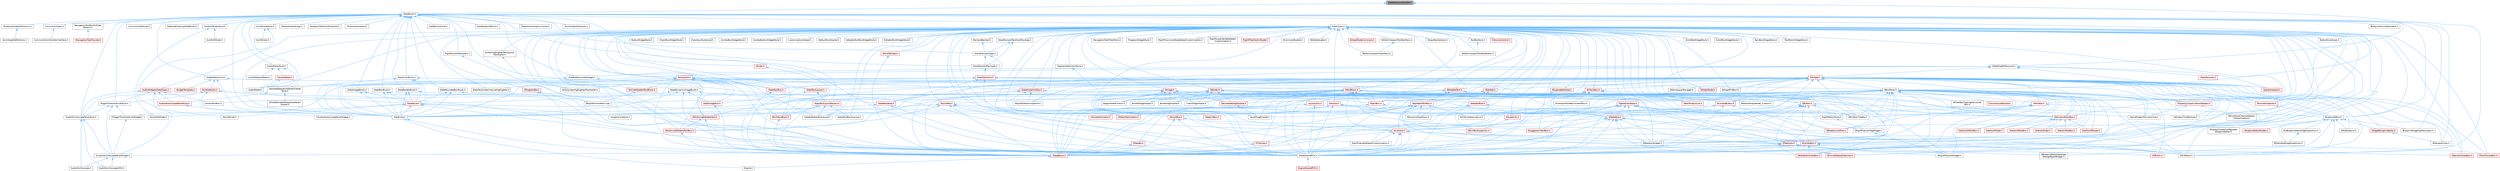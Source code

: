 digraph "SlateResourceHandle.h"
{
 // INTERACTIVE_SVG=YES
 // LATEX_PDF_SIZE
  bgcolor="transparent";
  edge [fontname=Helvetica,fontsize=10,labelfontname=Helvetica,labelfontsize=10];
  node [fontname=Helvetica,fontsize=10,shape=box,height=0.2,width=0.4];
  Node1 [id="Node000001",label="SlateResourceHandle.h",height=0.2,width=0.4,color="gray40", fillcolor="grey60", style="filled", fontcolor="black",tooltip=" "];
  Node1 -> Node2 [id="edge1_Node000001_Node000002",dir="back",color="steelblue1",style="solid",tooltip=" "];
  Node2 [id="Node000002",label="SlateBrush.h",height=0.2,width=0.4,color="grey40", fillcolor="white", style="filled",URL="$db/dfa/SlateBrush_8h.html",tooltip=" "];
  Node2 -> Node3 [id="edge2_Node000002_Node000003",dir="back",color="steelblue1",style="solid",tooltip=" "];
  Node3 [id="Node000003",label="AnimGraphAttributes.h",height=0.2,width=0.4,color="grey40", fillcolor="white", style="filled",URL="$d3/d40/AnimGraphAttributes_8h.html",tooltip=" "];
  Node2 -> Node4 [id="edge3_Node000002_Node000004",dir="back",color="steelblue1",style="solid",tooltip=" "];
  Node4 [id="Node000004",label="AudioMeterStyle.h",height=0.2,width=0.4,color="grey40", fillcolor="white", style="filled",URL="$de/d18/AudioMeterStyle_8h.html",tooltip=" "];
  Node4 -> Node5 [id="edge4_Node000004_Node000005",dir="back",color="steelblue1",style="solid",tooltip=" "];
  Node5 [id="Node000005",label="AudioMaterialMeter.h",height=0.2,width=0.4,color="grey40", fillcolor="white", style="filled",URL="$d7/dc3/AudioMaterialMeter_8h.html",tooltip=" "];
  Node4 -> Node6 [id="edge5_Node000004_Node000006",dir="back",color="steelblue1",style="solid",tooltip=" "];
  Node6 [id="Node000006",label="AudioMeter.h",height=0.2,width=0.4,color="grey40", fillcolor="white", style="filled",URL="$de/db0/AudioMeter_8h.html",tooltip=" "];
  Node4 -> Node7 [id="edge6_Node000004_Node000007",dir="back",color="steelblue1",style="solid",tooltip=" "];
  Node7 [id="Node000007",label="SAudioMeter.h",height=0.2,width=0.4,color="red", fillcolor="#FFF0F0", style="filled",URL="$d5/d48/SAudioMeter_8h.html",tooltip=" "];
  Node7 -> Node6 [id="edge7_Node000007_Node000006",dir="back",color="steelblue1",style="solid",tooltip=" "];
  Node2 -> Node9 [id="edge8_Node000002_Node000009",dir="back",color="steelblue1",style="solid",tooltip=" "];
  Node9 [id="Node000009",label="AudioOscilloscopePanelStyle.h",height=0.2,width=0.4,color="grey40", fillcolor="white", style="filled",URL="$d7/d56/AudioOscilloscopePanelStyle_8h.html",tooltip=" "];
  Node9 -> Node10 [id="edge9_Node000009_Node000010",dir="back",color="steelblue1",style="solid",tooltip=" "];
  Node10 [id="Node000010",label="AudioOscilloscope.h",height=0.2,width=0.4,color="grey40", fillcolor="white", style="filled",URL="$d5/d81/AudioOscilloscope_8h.html",tooltip=" "];
  Node9 -> Node11 [id="edge10_Node000009_Node000011",dir="back",color="steelblue1",style="solid",tooltip=" "];
  Node11 [id="Node000011",label="AudioOscilloscopeUMG.h",height=0.2,width=0.4,color="grey40", fillcolor="white", style="filled",URL="$df/de7/AudioOscilloscopeUMG_8h.html",tooltip=" "];
  Node9 -> Node12 [id="edge11_Node000009_Node000012",dir="back",color="steelblue1",style="solid",tooltip=" "];
  Node12 [id="Node000012",label="SAudioOscilloscopePanelWidget.h",height=0.2,width=0.4,color="grey40", fillcolor="white", style="filled",URL="$db/d7e/SAudioOscilloscopePanelWidget_8h.html",tooltip=" "];
  Node12 -> Node10 [id="edge12_Node000012_Node000010",dir="back",color="steelblue1",style="solid",tooltip=" "];
  Node12 -> Node11 [id="edge13_Node000012_Node000011",dir="back",color="steelblue1",style="solid",tooltip=" "];
  Node2 -> Node13 [id="edge14_Node000002_Node000013",dir="back",color="steelblue1",style="solid",tooltip=" "];
  Node13 [id="Node000013",label="BlueprintActionMenuItem.h",height=0.2,width=0.4,color="grey40", fillcolor="white", style="filled",URL="$d8/dca/BlueprintActionMenuItem_8h.html",tooltip=" "];
  Node2 -> Node14 [id="edge15_Node000002_Node000014",dir="back",color="steelblue1",style="solid",tooltip=" "];
  Node14 [id="Node000014",label="BlueprintDragDropMenuItem.h",height=0.2,width=0.4,color="grey40", fillcolor="white", style="filled",URL="$dc/deb/BlueprintDragDropMenuItem_8h.html",tooltip=" "];
  Node2 -> Node15 [id="edge16_Node000002_Node000015",dir="back",color="steelblue1",style="solid",tooltip=" "];
  Node15 [id="Node000015",label="BlueprintEditor.h",height=0.2,width=0.4,color="grey40", fillcolor="white", style="filled",URL="$df/d7d/BlueprintEditor_8h.html",tooltip=" "];
  Node15 -> Node16 [id="edge17_Node000015_Node000016",dir="back",color="steelblue1",style="solid",tooltip=" "];
  Node16 [id="Node000016",label="BPVariableDragDropAction.h",height=0.2,width=0.4,color="grey40", fillcolor="white", style="filled",URL="$dd/d23/BPVariableDragDropAction_8h.html",tooltip=" "];
  Node15 -> Node14 [id="edge18_Node000015_Node000014",dir="back",color="steelblue1",style="solid",tooltip=" "];
  Node15 -> Node17 [id="edge19_Node000015_Node000017",dir="back",color="steelblue1",style="solid",tooltip=" "];
  Node17 [id="Node000017",label="BlueprintEditorModes.h",height=0.2,width=0.4,color="red", fillcolor="#FFF0F0", style="filled",URL="$d9/d70/BlueprintEditorModes_8h.html",tooltip=" "];
  Node15 -> Node19 [id="edge20_Node000015_Node000019",dir="back",color="steelblue1",style="solid",tooltip=" "];
  Node19 [id="Node000019",label="IDisplayClusterConfigurator\lBlueprintEditor.h",height=0.2,width=0.4,color="grey40", fillcolor="white", style="filled",URL="$dd/d4b/IDisplayClusterConfiguratorBlueprintEditor_8h.html",tooltip=" "];
  Node15 -> Node20 [id="edge21_Node000015_Node000020",dir="back",color="steelblue1",style="solid",tooltip=" "];
  Node20 [id="Node000020",label="MyBlueprintItemDragDropAction.h",height=0.2,width=0.4,color="grey40", fillcolor="white", style="filled",URL="$da/d11/MyBlueprintItemDragDropAction_8h.html",tooltip=" "];
  Node20 -> Node16 [id="edge22_Node000020_Node000016",dir="back",color="steelblue1",style="solid",tooltip=" "];
  Node15 -> Node21 [id="edge23_Node000015_Node000021",dir="back",color="steelblue1",style="solid",tooltip=" "];
  Node21 [id="Node000021",label="SBlueprintEditorSelected\lDebugObjectWidget.h",height=0.2,width=0.4,color="grey40", fillcolor="white", style="filled",URL="$de/d6c/SBlueprintEditorSelectedDebugObjectWidget_8h.html",tooltip=" "];
  Node15 -> Node22 [id="edge24_Node000015_Node000022",dir="back",color="steelblue1",style="solid",tooltip=" "];
  Node22 [id="Node000022",label="SMyBlueprint.h",height=0.2,width=0.4,color="grey40", fillcolor="white", style="filled",URL="$d3/d34/SMyBlueprint_8h.html",tooltip=" "];
  Node15 -> Node23 [id="edge25_Node000015_Node000023",dir="back",color="steelblue1",style="solid",tooltip=" "];
  Node23 [id="Node000023",label="SSCSEditor.h",height=0.2,width=0.4,color="grey40", fillcolor="white", style="filled",URL="$d0/d2e/SSCSEditor_8h.html",tooltip=" "];
  Node15 -> Node24 [id="edge26_Node000015_Node000024",dir="back",color="steelblue1",style="solid",tooltip=" "];
  Node24 [id="Node000024",label="WidgetBlueprintEditor.h",height=0.2,width=0.4,color="red", fillcolor="#FFF0F0", style="filled",URL="$d6/d04/WidgetBlueprintEditor_8h.html",tooltip=" "];
  Node24 -> Node25 [id="edge27_Node000024_Node000025",dir="back",color="steelblue1",style="solid",tooltip=" "];
  Node25 [id="Node000025",label="SDesignerView.h",height=0.2,width=0.4,color="grey40", fillcolor="white", style="filled",URL="$d2/d14/SDesignerView_8h.html",tooltip=" "];
  Node2 -> Node27 [id="edge28_Node000002_Node000027",dir="back",color="steelblue1",style="solid",tooltip=" "];
  Node27 [id="Node000027",label="BlueprintGraphDefinitions.h",height=0.2,width=0.4,color="grey40", fillcolor="white", style="filled",URL="$d7/d5e/BlueprintGraphDefinitions_8h.html",tooltip=" "];
  Node27 -> Node28 [id="edge29_Node000027_Node000028",dir="back",color="steelblue1",style="solid",tooltip=" "];
  Node28 [id="Node000028",label="AnimGraphDefinitions.h",height=0.2,width=0.4,color="grey40", fillcolor="white", style="filled",URL="$d9/d78/AnimGraphDefinitions_8h.html",tooltip=" "];
  Node2 -> Node29 [id="edge30_Node000002_Node000029",dir="back",color="steelblue1",style="solid",tooltip=" "];
  Node29 [id="Node000029",label="CommonUISettings.h",height=0.2,width=0.4,color="grey40", fillcolor="white", style="filled",URL="$dd/d19/CommonUISettings_8h.html",tooltip=" "];
  Node2 -> Node30 [id="edge31_Node000002_Node000030",dir="back",color="steelblue1",style="solid",tooltip=" "];
  Node30 [id="Node000030",label="CommonUITypes.h",height=0.2,width=0.4,color="grey40", fillcolor="white", style="filled",URL="$db/d2b/CommonUITypes_8h.html",tooltip=" "];
  Node30 -> Node31 [id="edge32_Node000030_Node000031",dir="back",color="steelblue1",style="solid",tooltip=" "];
  Node31 [id="Node000031",label="CommonActionHandlerInterface.h",height=0.2,width=0.4,color="grey40", fillcolor="white", style="filled",URL="$d8/d0e/CommonActionHandlerInterface_8h.html",tooltip=" "];
  Node2 -> Node32 [id="edge33_Node000002_Node000032",dir="back",color="steelblue1",style="solid",tooltip=" "];
  Node32 [id="Node000032",label="DeferredCleanupSlateBrush.h",height=0.2,width=0.4,color="grey40", fillcolor="white", style="filled",URL="$d0/d81/DeferredCleanupSlateBrush_8h.html",tooltip=" "];
  Node2 -> Node33 [id="edge34_Node000002_Node000033",dir="back",color="steelblue1",style="solid",tooltip=" "];
  Node33 [id="Node000033",label="DrawElementPayloads.h",height=0.2,width=0.4,color="grey40", fillcolor="white", style="filled",URL="$d9/d97/DrawElementPayloads_8h.html",tooltip=" "];
  Node33 -> Node34 [id="edge35_Node000033_Node000034",dir="back",color="steelblue1",style="solid",tooltip=" "];
  Node34 [id="Node000034",label="DrawElements.h",height=0.2,width=0.4,color="red", fillcolor="#FFF0F0", style="filled",URL="$d8/d4c/DrawElements_8h.html",tooltip=" "];
  Node34 -> Node36 [id="edge36_Node000034_Node000036",dir="back",color="steelblue1",style="solid",tooltip=" "];
  Node36 [id="Node000036",label="SBoxPanel.h",height=0.2,width=0.4,color="grey40", fillcolor="white", style="filled",URL="$d8/de6/SBoxPanel_8h.html",tooltip=" "];
  Node36 -> Node37 [id="edge37_Node000036_Node000037",dir="back",color="steelblue1",style="solid",tooltip=" "];
  Node37 [id="Node000037",label="BoneDragDropOp.h",height=0.2,width=0.4,color="grey40", fillcolor="white", style="filled",URL="$d9/dba/BoneDragDropOp_8h.html",tooltip=" "];
  Node36 -> Node38 [id="edge38_Node000036_Node000038",dir="back",color="steelblue1",style="solid",tooltip=" "];
  Node38 [id="Node000038",label="ClassDragDropOp.h",height=0.2,width=0.4,color="grey40", fillcolor="white", style="filled",URL="$d5/d37/ClassDragDropOp_8h.html",tooltip=" "];
  Node36 -> Node39 [id="edge39_Node000036_Node000039",dir="back",color="steelblue1",style="solid",tooltip=" "];
  Node39 [id="Node000039",label="CommonLoadGuard.h",height=0.2,width=0.4,color="red", fillcolor="#FFF0F0", style="filled",URL="$d1/da1/CommonLoadGuard_8h.html",tooltip=" "];
  Node36 -> Node42 [id="edge40_Node000036_Node000042",dir="back",color="steelblue1",style="solid",tooltip=" "];
  Node42 [id="Node000042",label="DecoratedDragDropOp.h",height=0.2,width=0.4,color="red", fillcolor="#FFF0F0", style="filled",URL="$d6/d6a/DecoratedDragDropOp_8h.html",tooltip=" "];
  Node42 -> Node58 [id="edge41_Node000042_Node000058",dir="back",color="steelblue1",style="solid",tooltip=" "];
  Node58 [id="Node000058",label="LevelDragDropOp.h",height=0.2,width=0.4,color="grey40", fillcolor="white", style="filled",URL="$dc/da5/LevelDragDropOp_8h.html",tooltip=" "];
  Node36 -> Node64 [id="edge42_Node000036_Node000064",dir="back",color="steelblue1",style="solid",tooltip=" "];
  Node64 [id="Node000064",label="DiffUtils.h",height=0.2,width=0.4,color="red", fillcolor="#FFF0F0", style="filled",URL="$d4/d91/DiffUtils_8h.html",tooltip=" "];
  Node36 -> Node72 [id="edge43_Node000036_Node000072",dir="back",color="steelblue1",style="solid",tooltip=" "];
  Node72 [id="Node000072",label="GameModeInfoCustomizer.h",height=0.2,width=0.4,color="grey40", fillcolor="white", style="filled",URL="$d5/df3/GameModeInfoCustomizer_8h.html",tooltip=" "];
  Node36 -> Node73 [id="edge44_Node000036_Node000073",dir="back",color="steelblue1",style="solid",tooltip=" "];
  Node73 [id="Node000073",label="LayoutUtils.h",height=0.2,width=0.4,color="red", fillcolor="#FFF0F0", style="filled",URL="$d2/d09/LayoutUtils_8h.html",tooltip=" "];
  Node73 -> Node140 [id="edge45_Node000073_Node000140",dir="back",color="steelblue1",style="solid",tooltip=" "];
  Node140 [id="Node000140",label="SlateCore.h",height=0.2,width=0.4,color="grey40", fillcolor="white", style="filled",URL="$dc/d03/SlateCore_8h.html",tooltip=" "];
  Node140 -> Node141 [id="edge46_Node000140_Node000141",dir="back",color="steelblue1",style="solid",tooltip=" "];
  Node141 [id="Node000141",label="Engine.h",height=0.2,width=0.4,color="grey40", fillcolor="white", style="filled",URL="$d1/d34/Public_2Engine_8h.html",tooltip=" "];
  Node140 -> Node142 [id="edge47_Node000140_Node000142",dir="back",color="steelblue1",style="solid",tooltip=" "];
  Node142 [id="Node000142",label="SlateBasics.h",height=0.2,width=0.4,color="red", fillcolor="#FFF0F0", style="filled",URL="$da/d2f/SlateBasics_8h.html",tooltip=" "];
  Node142 -> Node141 [id="edge48_Node000142_Node000141",dir="back",color="steelblue1",style="solid",tooltip=" "];
  Node73 -> Node146 [id="edge49_Node000073_Node000146",dir="back",color="steelblue1",style="solid",tooltip=" "];
  Node146 [id="Node000146",label="SlateSharedPCH.h",height=0.2,width=0.4,color="grey40", fillcolor="white", style="filled",URL="$d1/dfc/SlateSharedPCH_8h.html",tooltip=" "];
  Node146 -> Node147 [id="edge50_Node000146_Node000147",dir="back",color="steelblue1",style="solid",tooltip=" "];
  Node147 [id="Node000147",label="EngineSharedPCH.h",height=0.2,width=0.4,color="red", fillcolor="#FFF0F0", style="filled",URL="$dc/dbb/EngineSharedPCH_8h.html",tooltip=" "];
  Node36 -> Node58 [id="edge51_Node000036_Node000058",dir="back",color="steelblue1",style="solid",tooltip=" "];
  Node36 -> Node149 [id="edge52_Node000036_Node000149",dir="back",color="steelblue1",style="solid",tooltip=" "];
  Node149 [id="Node000149",label="MaterialGraphNode_Custom.h",height=0.2,width=0.4,color="grey40", fillcolor="white", style="filled",URL="$d5/d6c/MaterialGraphNode__Custom_8h.html",tooltip=" "];
  Node36 -> Node150 [id="edge53_Node000036_Node000150",dir="back",color="steelblue1",style="solid",tooltip=" "];
  Node150 [id="Node000150",label="PropertyCustomizationHelpers.h",height=0.2,width=0.4,color="red", fillcolor="#FFF0F0", style="filled",URL="$d7/dd0/PropertyCustomizationHelpers_8h.html",tooltip=" "];
  Node150 -> Node72 [id="edge54_Node000150_Node000072",dir="back",color="steelblue1",style="solid",tooltip=" "];
  Node150 -> Node152 [id="edge55_Node000150_Node000152",dir="back",color="steelblue1",style="solid",tooltip=" "];
  Node152 [id="Node000152",label="PerlinNoiseChannelDetails\lCustomization.h",height=0.2,width=0.4,color="grey40", fillcolor="white", style="filled",URL="$d6/df3/PerlinNoiseChannelDetailsCustomization_8h.html",tooltip=" "];
  Node36 -> Node153 [id="edge56_Node000036_Node000153",dir="back",color="steelblue1",style="solid",tooltip=" "];
  Node153 [id="Node000153",label="SAudioTextBox.h",height=0.2,width=0.4,color="grey40", fillcolor="white", style="filled",URL="$da/da3/SAudioTextBox_8h.html",tooltip=" "];
  Node36 -> Node154 [id="edge57_Node000036_Node000154",dir="back",color="steelblue1",style="solid",tooltip=" "];
  Node154 [id="Node000154",label="SBreadcrumbTrail.h",height=0.2,width=0.4,color="red", fillcolor="#FFF0F0", style="filled",URL="$d4/de2/SBreadcrumbTrail_8h.html",tooltip=" "];
  Node36 -> Node158 [id="edge58_Node000036_Node000158",dir="back",color="steelblue1",style="solid",tooltip=" "];
  Node158 [id="Node000158",label="SComboButton.h",height=0.2,width=0.4,color="red", fillcolor="#FFF0F0", style="filled",URL="$dc/d43/SComboButton_8h.html",tooltip=" "];
  Node158 -> Node163 [id="edge59_Node000158_Node000163",dir="back",color="steelblue1",style="solid",tooltip=" "];
  Node163 [id="Node000163",label="SComboBox.h",height=0.2,width=0.4,color="red", fillcolor="#FFF0F0", style="filled",URL="$d2/dd5/SComboBox_8h.html",tooltip=" "];
  Node163 -> Node12 [id="edge60_Node000163_Node000012",dir="back",color="steelblue1",style="solid",tooltip=" "];
  Node163 -> Node21 [id="edge61_Node000163_Node000021",dir="back",color="steelblue1",style="solid",tooltip=" "];
  Node163 -> Node170 [id="edge62_Node000163_Node000170",dir="back",color="steelblue1",style="solid",tooltip=" "];
  Node170 [id="Node000170",label="SEditableComboBox.h",height=0.2,width=0.4,color="red", fillcolor="#FFF0F0", style="filled",URL="$d0/d8c/SEditableComboBox_8h.html",tooltip=" "];
  Node163 -> Node172 [id="edge63_Node000163_Node000172",dir="back",color="steelblue1",style="solid",tooltip=" "];
  Node172 [id="Node000172",label="SNameComboBox.h",height=0.2,width=0.4,color="red", fillcolor="#FFF0F0", style="filled",URL="$d8/d4b/SNameComboBox_8h.html",tooltip=" "];
  Node163 -> Node176 [id="edge64_Node000163_Node000176",dir="back",color="steelblue1",style="solid",tooltip=" "];
  Node176 [id="Node000176",label="STextComboBox.h",height=0.2,width=0.4,color="red", fillcolor="#FFF0F0", style="filled",URL="$d6/d14/STextComboBox_8h.html",tooltip=" "];
  Node163 -> Node142 [id="edge65_Node000163_Node000142",dir="back",color="steelblue1",style="solid",tooltip=" "];
  Node163 -> Node146 [id="edge66_Node000163_Node000146",dir="back",color="steelblue1",style="solid",tooltip=" "];
  Node158 -> Node187 [id="edge67_Node000158_Node000187",dir="back",color="steelblue1",style="solid",tooltip=" "];
  Node187 [id="Node000187",label="SGridLineSpacingList.h",height=0.2,width=0.4,color="grey40", fillcolor="white", style="filled",URL="$db/d48/SGridLineSpacingList_8h.html",tooltip=" "];
  Node158 -> Node188 [id="edge68_Node000158_Node000188",dir="back",color="steelblue1",style="solid",tooltip=" "];
  Node188 [id="Node000188",label="SNumericDropDown.h",height=0.2,width=0.4,color="grey40", fillcolor="white", style="filled",URL="$d3/d12/SNumericDropDown_8h.html",tooltip=" "];
  Node158 -> Node142 [id="edge69_Node000158_Node000142",dir="back",color="steelblue1",style="solid",tooltip=" "];
  Node158 -> Node146 [id="edge70_Node000158_Node000146",dir="back",color="steelblue1",style="solid",tooltip=" "];
  Node36 -> Node170 [id="edge71_Node000036_Node000170",dir="back",color="steelblue1",style="solid",tooltip=" "];
  Node36 -> Node190 [id="edge72_Node000036_Node000190",dir="back",color="steelblue1",style="solid",tooltip=" "];
  Node190 [id="Node000190",label="SFilterBarClippingHorizontal\lBox.h",height=0.2,width=0.4,color="grey40", fillcolor="white", style="filled",URL="$dd/d94/SFilterBarClippingHorizontalBox_8h.html",tooltip=" "];
  Node36 -> Node187 [id="edge73_Node000036_Node000187",dir="back",color="steelblue1",style="solid",tooltip=" "];
  Node36 -> Node191 [id="edge74_Node000036_Node000191",dir="back",color="steelblue1",style="solid",tooltip=" "];
  Node191 [id="Node000191",label="SHeader.h",height=0.2,width=0.4,color="red", fillcolor="#FFF0F0", style="filled",URL="$de/d21/SHeader_8h.html",tooltip=" "];
  Node191 -> Node142 [id="edge75_Node000191_Node000142",dir="back",color="steelblue1",style="solid",tooltip=" "];
  Node36 -> Node188 [id="edge76_Node000036_Node000188",dir="back",color="steelblue1",style="solid",tooltip=" "];
  Node36 -> Node192 [id="edge77_Node000036_Node000192",dir="back",color="steelblue1",style="solid",tooltip=" "];
  Node192 [id="Node000192",label="SNumericEntryBox.h",height=0.2,width=0.4,color="red", fillcolor="#FFF0F0", style="filled",URL="$d8/d1a/SNumericEntryBox_8h.html",tooltip=" "];
  Node192 -> Node194 [id="edge78_Node000192_Node000194",dir="back",color="steelblue1",style="solid",tooltip=" "];
  Node194 [id="Node000194",label="SVector2DSlider.h",height=0.2,width=0.4,color="red", fillcolor="#FFF0F0", style="filled",URL="$de/d67/SVector2DSlider_8h.html",tooltip=" "];
  Node192 -> Node195 [id="edge79_Node000192_Node000195",dir="back",color="steelblue1",style="solid",tooltip=" "];
  Node195 [id="Node000195",label="SVector2DTextBox.h",height=0.2,width=0.4,color="red", fillcolor="#FFF0F0", style="filled",URL="$d6/d71/SVector2DTextBox_8h.html",tooltip=" "];
  Node192 -> Node196 [id="edge80_Node000192_Node000196",dir="back",color="steelblue1",style="solid",tooltip=" "];
  Node196 [id="Node000196",label="SVector4Slider.h",height=0.2,width=0.4,color="red", fillcolor="#FFF0F0", style="filled",URL="$d4/dec/SVector4Slider_8h.html",tooltip=" "];
  Node192 -> Node197 [id="edge81_Node000192_Node000197",dir="back",color="steelblue1",style="solid",tooltip=" "];
  Node197 [id="Node000197",label="SVector4TextBox.h",height=0.2,width=0.4,color="red", fillcolor="#FFF0F0", style="filled",URL="$dd/da4/SVector4TextBox_8h.html",tooltip=" "];
  Node192 -> Node199 [id="edge82_Node000192_Node000199",dir="back",color="steelblue1",style="solid",tooltip=" "];
  Node199 [id="Node000199",label="SVectorSlider.h",height=0.2,width=0.4,color="red", fillcolor="#FFF0F0", style="filled",URL="$d2/db5/SVectorSlider_8h.html",tooltip=" "];
  Node192 -> Node200 [id="edge83_Node000192_Node000200",dir="back",color="steelblue1",style="solid",tooltip=" "];
  Node200 [id="Node000200",label="SVectorTextBox.h",height=0.2,width=0.4,color="red", fillcolor="#FFF0F0", style="filled",URL="$df/db8/SVectorTextBox_8h.html",tooltip=" "];
  Node36 -> Node201 [id="edge84_Node000036_Node000201",dir="back",color="steelblue1",style="solid",tooltip=" "];
  Node201 [id="Node000201",label="SRigVMVariantTagWidget.h",height=0.2,width=0.4,color="grey40", fillcolor="white", style="filled",URL="$d4/d38/SRigVMVariantTagWidget_8h.html",tooltip=" "];
  Node201 -> Node202 [id="edge85_Node000201_Node000202",dir="back",color="steelblue1",style="solid",tooltip=" "];
  Node202 [id="Node000202",label="SRigVMVariantWidget.h",height=0.2,width=0.4,color="grey40", fillcolor="white", style="filled",URL="$d5/d61/SRigVMVariantWidget_8h.html",tooltip=" "];
  Node36 -> Node202 [id="edge86_Node000036_Node000202",dir="back",color="steelblue1",style="solid",tooltip=" "];
  Node36 -> Node23 [id="edge87_Node000036_Node000023",dir="back",color="steelblue1",style="solid",tooltip=" "];
  Node36 -> Node203 [id="edge88_Node000036_Node000203",dir="back",color="steelblue1",style="solid",tooltip=" "];
  Node203 [id="Node000203",label="SScrollBox.h",height=0.2,width=0.4,color="red", fillcolor="#FFF0F0", style="filled",URL="$d3/da2/SScrollBox_8h.html",tooltip=" "];
  Node203 -> Node154 [id="edge89_Node000203_Node000154",dir="back",color="steelblue1",style="solid",tooltip=" "];
  Node203 -> Node142 [id="edge90_Node000203_Node000142",dir="back",color="steelblue1",style="solid",tooltip=" "];
  Node203 -> Node146 [id="edge91_Node000203_Node000146",dir="back",color="steelblue1",style="solid",tooltip=" "];
  Node36 -> Node205 [id="edge92_Node000036_Node000205",dir="back",color="steelblue1",style="solid",tooltip=" "];
  Node205 [id="Node000205",label="SSegmentedControl.h",height=0.2,width=0.4,color="grey40", fillcolor="white", style="filled",URL="$d3/d4f/SSegmentedControl_8h.html",tooltip=" "];
  Node36 -> Node206 [id="edge93_Node000036_Node000206",dir="back",color="steelblue1",style="solid",tooltip=" "];
  Node206 [id="Node000206",label="SSkeletonWidget.h",height=0.2,width=0.4,color="grey40", fillcolor="white", style="filled",URL="$dd/da7/SSkeletonWidget_8h.html",tooltip=" "];
  Node36 -> Node207 [id="edge94_Node000036_Node000207",dir="back",color="steelblue1",style="solid",tooltip=" "];
  Node207 [id="Node000207",label="SSpinBox.h",height=0.2,width=0.4,color="red", fillcolor="#FFF0F0", style="filled",URL="$d5/da5/SSpinBox_8h.html",tooltip=" "];
  Node207 -> Node192 [id="edge95_Node000207_Node000192",dir="back",color="steelblue1",style="solid",tooltip=" "];
  Node207 -> Node142 [id="edge96_Node000207_Node000142",dir="back",color="steelblue1",style="solid",tooltip=" "];
  Node36 -> Node209 [id="edge97_Node000036_Node000209",dir="back",color="steelblue1",style="solid",tooltip=" "];
  Node209 [id="Node000209",label="STableRow.h",height=0.2,width=0.4,color="red", fillcolor="#FFF0F0", style="filled",URL="$d8/d43/STableRow_8h.html",tooltip=" "];
  Node209 -> Node163 [id="edge98_Node000209_Node000163",dir="back",color="steelblue1",style="solid",tooltip=" "];
  Node209 -> Node297 [id="edge99_Node000209_Node000297",dir="back",color="steelblue1",style="solid",tooltip=" "];
  Node297 [id="Node000297",label="SKismetDebugTreeView.h",height=0.2,width=0.4,color="red", fillcolor="#FFF0F0", style="filled",URL="$dc/df5/SKismetDebugTreeView_8h.html",tooltip=" "];
  Node209 -> Node299 [id="edge100_Node000209_Node000299",dir="back",color="steelblue1",style="solid",tooltip=" "];
  Node299 [id="Node000299",label="SListView.h",height=0.2,width=0.4,color="red", fillcolor="#FFF0F0", style="filled",URL="$db/db5/SListView_8h.html",tooltip=" "];
  Node299 -> Node300 [id="edge101_Node000299_Node000300",dir="back",color="steelblue1",style="solid",tooltip=" "];
  Node300 [id="Node000300",label="RigVMVariableDetailCustomization.h",height=0.2,width=0.4,color="grey40", fillcolor="white", style="filled",URL="$d3/d24/RigVMVariableDetailCustomization_8h.html",tooltip=" "];
  Node299 -> Node163 [id="edge102_Node000299_Node000163",dir="back",color="steelblue1",style="solid",tooltip=" "];
  Node299 -> Node206 [id="edge103_Node000299_Node000206",dir="back",color="steelblue1",style="solid",tooltip=" "];
  Node299 -> Node302 [id="edge104_Node000299_Node000302",dir="back",color="steelblue1",style="solid",tooltip=" "];
  Node302 [id="Node000302",label="STileView.h",height=0.2,width=0.4,color="red", fillcolor="#FFF0F0", style="filled",URL="$da/dd5/STileView_8h.html",tooltip=" "];
  Node302 -> Node142 [id="edge105_Node000302_Node000142",dir="back",color="steelblue1",style="solid",tooltip=" "];
  Node299 -> Node304 [id="edge106_Node000299_Node000304",dir="back",color="steelblue1",style="solid",tooltip=" "];
  Node304 [id="Node000304",label="STreeView.h",height=0.2,width=0.4,color="red", fillcolor="#FFF0F0", style="filled",URL="$de/dea/STreeView_8h.html",tooltip=" "];
  Node304 -> Node64 [id="edge107_Node000304_Node000064",dir="back",color="steelblue1",style="solid",tooltip=" "];
  Node304 -> Node297 [id="edge108_Node000304_Node000297",dir="back",color="steelblue1",style="solid",tooltip=" "];
  Node304 -> Node202 [id="edge109_Node000304_Node000202",dir="back",color="steelblue1",style="solid",tooltip=" "];
  Node304 -> Node23 [id="edge110_Node000304_Node000023",dir="back",color="steelblue1",style="solid",tooltip=" "];
  Node304 -> Node142 [id="edge111_Node000304_Node000142",dir="back",color="steelblue1",style="solid",tooltip=" "];
  Node304 -> Node146 [id="edge112_Node000304_Node000146",dir="back",color="steelblue1",style="solid",tooltip=" "];
  Node299 -> Node142 [id="edge113_Node000299_Node000142",dir="back",color="steelblue1",style="solid",tooltip=" "];
  Node299 -> Node146 [id="edge114_Node000299_Node000146",dir="back",color="steelblue1",style="solid",tooltip=" "];
  Node209 -> Node23 [id="edge115_Node000209_Node000023",dir="back",color="steelblue1",style="solid",tooltip=" "];
  Node209 -> Node206 [id="edge116_Node000209_Node000206",dir="back",color="steelblue1",style="solid",tooltip=" "];
  Node209 -> Node326 [id="edge117_Node000209_Node000326",dir="back",color="steelblue1",style="solid",tooltip=" "];
  Node326 [id="Node000326",label="SSuggestionTextBox.h",height=0.2,width=0.4,color="red", fillcolor="#FFF0F0", style="filled",URL="$d1/df9/SSuggestionTextBox_8h.html",tooltip=" "];
  Node209 -> Node304 [id="edge118_Node000209_Node000304",dir="back",color="steelblue1",style="solid",tooltip=" "];
  Node209 -> Node142 [id="edge119_Node000209_Node000142",dir="back",color="steelblue1",style="solid",tooltip=" "];
  Node209 -> Node146 [id="edge120_Node000209_Node000146",dir="back",color="steelblue1",style="solid",tooltip=" "];
  Node36 -> Node327 [id="edge121_Node000036_Node000327",dir="back",color="steelblue1",style="solid",tooltip=" "];
  Node327 [id="Node000327",label="STableViewBase.h",height=0.2,width=0.4,color="red", fillcolor="#FFF0F0", style="filled",URL="$da/d88/STableViewBase_8h.html",tooltip=" "];
  Node327 -> Node300 [id="edge122_Node000327_Node000300",dir="back",color="steelblue1",style="solid",tooltip=" "];
  Node327 -> Node163 [id="edge123_Node000327_Node000163",dir="back",color="steelblue1",style="solid",tooltip=" "];
  Node327 -> Node297 [id="edge124_Node000327_Node000297",dir="back",color="steelblue1",style="solid",tooltip=" "];
  Node327 -> Node299 [id="edge125_Node000327_Node000299",dir="back",color="steelblue1",style="solid",tooltip=" "];
  Node327 -> Node23 [id="edge126_Node000327_Node000023",dir="back",color="steelblue1",style="solid",tooltip=" "];
  Node327 -> Node206 [id="edge127_Node000327_Node000206",dir="back",color="steelblue1",style="solid",tooltip=" "];
  Node327 -> Node326 [id="edge128_Node000327_Node000326",dir="back",color="steelblue1",style="solid",tooltip=" "];
  Node327 -> Node209 [id="edge129_Node000327_Node000209",dir="back",color="steelblue1",style="solid",tooltip=" "];
  Node327 -> Node302 [id="edge130_Node000327_Node000302",dir="back",color="steelblue1",style="solid",tooltip=" "];
  Node327 -> Node304 [id="edge131_Node000327_Node000304",dir="back",color="steelblue1",style="solid",tooltip=" "];
  Node327 -> Node142 [id="edge132_Node000327_Node000142",dir="back",color="steelblue1",style="solid",tooltip=" "];
  Node327 -> Node146 [id="edge133_Node000327_Node000146",dir="back",color="steelblue1",style="solid",tooltip=" "];
  Node36 -> Node194 [id="edge134_Node000036_Node000194",dir="back",color="steelblue1",style="solid",tooltip=" "];
  Node36 -> Node195 [id="edge135_Node000036_Node000195",dir="back",color="steelblue1",style="solid",tooltip=" "];
  Node36 -> Node196 [id="edge136_Node000036_Node000196",dir="back",color="steelblue1",style="solid",tooltip=" "];
  Node36 -> Node197 [id="edge137_Node000036_Node000197",dir="back",color="steelblue1",style="solid",tooltip=" "];
  Node36 -> Node199 [id="edge138_Node000036_Node000199",dir="back",color="steelblue1",style="solid",tooltip=" "];
  Node36 -> Node200 [id="edge139_Node000036_Node000200",dir="back",color="steelblue1",style="solid",tooltip=" "];
  Node36 -> Node329 [id="edge140_Node000036_Node000329",dir="back",color="steelblue1",style="solid",tooltip=" "];
  Node329 [id="Node000329",label="SWindow.h",height=0.2,width=0.4,color="red", fillcolor="#FFF0F0", style="filled",URL="$d2/d6d/SWindow_8h.html",tooltip=" "];
  Node329 -> Node15 [id="edge141_Node000329_Node000015",dir="back",color="steelblue1",style="solid",tooltip=" "];
  Node329 -> Node206 [id="edge142_Node000329_Node000206",dir="back",color="steelblue1",style="solid",tooltip=" "];
  Node329 -> Node638 [id="edge143_Node000329_Node000638",dir="back",color="steelblue1",style="solid",tooltip=" "];
  Node638 [id="Node000638",label="SWindowTitleBar.h",height=0.2,width=0.4,color="grey40", fillcolor="white", style="filled",URL="$d0/dce/SWindowTitleBar_8h.html",tooltip=" "];
  Node329 -> Node140 [id="edge144_Node000329_Node000140",dir="back",color="steelblue1",style="solid",tooltip=" "];
  Node329 -> Node146 [id="edge145_Node000329_Node000146",dir="back",color="steelblue1",style="solid",tooltip=" "];
  Node36 -> Node638 [id="edge146_Node000036_Node000638",dir="back",color="steelblue1",style="solid",tooltip=" "];
  Node36 -> Node664 [id="edge147_Node000036_Node000664",dir="back",color="steelblue1",style="solid",tooltip=" "];
  Node664 [id="Node000664",label="SWindowTitleBarArea.h",height=0.2,width=0.4,color="grey40", fillcolor="white", style="filled",URL="$d4/d09/SWindowTitleBarArea_8h.html",tooltip=" "];
  Node36 -> Node140 [id="edge148_Node000036_Node000140",dir="back",color="steelblue1",style="solid",tooltip=" "];
  Node36 -> Node146 [id="edge149_Node000036_Node000146",dir="back",color="steelblue1",style="solid",tooltip=" "];
  Node36 -> Node665 [id="edge150_Node000036_Node000665",dir="back",color="steelblue1",style="solid",tooltip=" "];
  Node665 [id="Node000665",label="SocketDragDropOp.h",height=0.2,width=0.4,color="grey40", fillcolor="white", style="filled",URL="$d2/d53/SocketDragDropOp_8h.html",tooltip=" "];
  Node34 -> Node207 [id="edge151_Node000034_Node000207",dir="back",color="steelblue1",style="solid",tooltip=" "];
  Node34 -> Node209 [id="edge152_Node000034_Node000209",dir="back",color="steelblue1",style="solid",tooltip=" "];
  Node34 -> Node666 [id="edge153_Node000034_Node000666",dir="back",color="steelblue1",style="solid",tooltip=" "];
  Node666 [id="Node000666",label="STriggerThresholdLineWidget.h",height=0.2,width=0.4,color="grey40", fillcolor="white", style="filled",URL="$da/d0d/STriggerThresholdLineWidget_8h.html",tooltip=" "];
  Node666 -> Node12 [id="edge154_Node000666_Node000012",dir="back",color="steelblue1",style="solid",tooltip=" "];
  Node34 -> Node140 [id="edge155_Node000034_Node000140",dir="back",color="steelblue1",style="solid",tooltip=" "];
  Node34 -> Node669 [id="edge156_Node000034_Node000669",dir="back",color="steelblue1",style="solid",tooltip=" "];
  Node669 [id="Node000669",label="SlateRenderer.h",height=0.2,width=0.4,color="red", fillcolor="#FFF0F0", style="filled",URL="$d7/d93/SlateRenderer_8h.html",tooltip=" "];
  Node669 -> Node140 [id="edge157_Node000669_Node000140",dir="back",color="steelblue1",style="solid",tooltip=" "];
  Node669 -> Node146 [id="edge158_Node000669_Node000146",dir="back",color="steelblue1",style="solid",tooltip=" "];
  Node34 -> Node146 [id="edge159_Node000034_Node000146",dir="back",color="steelblue1",style="solid",tooltip=" "];
  Node2 -> Node980 [id="edge160_Node000002_Node000980",dir="back",color="steelblue1",style="solid",tooltip=" "];
  Node980 [id="Node000980",label="DrawElementTypes.h",height=0.2,width=0.4,color="grey40", fillcolor="white", style="filled",URL="$df/d5c/DrawElementTypes_8h.html",tooltip=" "];
  Node980 -> Node33 [id="edge161_Node000980_Node000033",dir="back",color="steelblue1",style="solid",tooltip=" "];
  Node980 -> Node34 [id="edge162_Node000980_Node000034",dir="back",color="steelblue1",style="solid",tooltip=" "];
  Node2 -> Node981 [id="edge163_Node000002_Node000981",dir="back",color="steelblue1",style="solid",tooltip=" "];
  Node981 [id="Node000981",label="EditorStyleSettings.h",height=0.2,width=0.4,color="grey40", fillcolor="white", style="filled",URL="$d5/dd8/EditorStyleSettings_8h.html",tooltip=" "];
  Node2 -> Node982 [id="edge164_Node000002_Node000982",dir="back",color="steelblue1",style="solid",tooltip=" "];
  Node982 [id="Node000982",label="IPropertyTableCellPresenter.h",height=0.2,width=0.4,color="grey40", fillcolor="white", style="filled",URL="$d8/d26/IPropertyTableCellPresenter_8h.html",tooltip=" "];
  Node2 -> Node983 [id="edge165_Node000002_Node000983",dir="back",color="steelblue1",style="solid",tooltip=" "];
  Node983 [id="Node000983",label="ITrackAreaHotspot.h",height=0.2,width=0.4,color="grey40", fillcolor="white", style="filled",URL="$d1/d10/ITrackAreaHotspot_8h.html",tooltip=" "];
  Node2 -> Node984 [id="edge166_Node000002_Node000984",dir="back",color="steelblue1",style="solid",tooltip=" "];
  Node984 [id="Node000984",label="NavigationToolBuiltInFilter\lParams.h",height=0.2,width=0.4,color="grey40", fillcolor="white", style="filled",URL="$da/d7f/NavigationToolBuiltInFilterParams_8h.html",tooltip=" "];
  Node984 -> Node985 [id="edge167_Node000984_Node000985",dir="back",color="steelblue1",style="solid",tooltip=" "];
  Node985 [id="Node000985",label="INavigationToolProvider.h",height=0.2,width=0.4,color="red", fillcolor="#FFF0F0", style="filled",URL="$d0/d2b/INavigationToolProvider_8h.html",tooltip=" "];
  Node2 -> Node987 [id="edge168_Node000002_Node000987",dir="back",color="steelblue1",style="solid",tooltip=" "];
  Node987 [id="Node000987",label="RigVMActionMenuItem.h",height=0.2,width=0.4,color="grey40", fillcolor="white", style="filled",URL="$d1/d5f/RigVMActionMenuItem_8h.html",tooltip=" "];
  Node987 -> Node55 [id="edge169_Node000987_Node000055",dir="back",color="steelblue1",style="solid",tooltip=" "];
  Node55 [id="Node000055",label="SRigVMActionMenu.cpp",height=0.2,width=0.4,color="grey40", fillcolor="white", style="filled",URL="$dc/d4c/SRigVMActionMenu_8cpp.html",tooltip=" "];
  Node2 -> Node36 [id="edge170_Node000002_Node000036",dir="back",color="steelblue1",style="solid",tooltip=" "];
  Node2 -> Node25 [id="edge171_Node000002_Node000025",dir="back",color="steelblue1",style="solid",tooltip=" "];
  Node2 -> Node23 [id="edge172_Node000002_Node000023",dir="back",color="steelblue1",style="solid",tooltip=" "];
  Node2 -> Node988 [id="edge173_Node000002_Node000988",dir="back",color="steelblue1",style="solid",tooltip=" "];
  Node988 [id="Node000988",label="SampledSequenceVectorViewer\lStyle.h",height=0.2,width=0.4,color="grey40", fillcolor="white", style="filled",URL="$df/d62/SampledSequenceVectorViewerStyle_8h.html",tooltip=" "];
  Node988 -> Node989 [id="edge174_Node000988_Node000989",dir="back",color="steelblue1",style="solid",tooltip=" "];
  Node989 [id="Node000989",label="AudioVectorscopePanelStyle.h",height=0.2,width=0.4,color="red", fillcolor="#FFF0F0", style="filled",URL="$d6/d5c/AudioVectorscopePanelStyle_8h.html",tooltip=" "];
  Node989 -> Node741 [id="edge175_Node000989_Node000741",dir="back",color="steelblue1",style="solid",tooltip=" "];
  Node741 [id="Node000741",label="SAudioVectorscopePanelWidget.h",height=0.2,width=0.4,color="grey40", fillcolor="white", style="filled",URL="$d8/d68/SAudioVectorscopePanelWidget_8h.html",tooltip=" "];
  Node988 -> Node866 [id="edge176_Node000988_Node000866",dir="back",color="steelblue1",style="solid",tooltip=" "];
  Node866 [id="Node000866",label="SFixedSampledSequenceVector\lViewer.h",height=0.2,width=0.4,color="grey40", fillcolor="white", style="filled",URL="$db/df9/SFixedSampledSequenceVectorViewer_8h.html",tooltip=" "];
  Node2 -> Node991 [id="edge177_Node000002_Node000991",dir="back",color="steelblue1",style="solid",tooltip=" "];
  Node991 [id="Node000991",label="ShaderResourceManager.h",height=0.2,width=0.4,color="grey40", fillcolor="white", style="filled",URL="$d9/d80/ShaderResourceManager_8h.html",tooltip=" "];
  Node991 -> Node140 [id="edge178_Node000991_Node000140",dir="back",color="steelblue1",style="solid",tooltip=" "];
  Node991 -> Node146 [id="edge179_Node000991_Node000146",dir="back",color="steelblue1",style="solid",tooltip=" "];
  Node2 -> Node992 [id="edge180_Node000002_Node000992",dir="back",color="steelblue1",style="solid",tooltip=" "];
  Node992 [id="Node000992",label="SlateBorderBrush.h",height=0.2,width=0.4,color="grey40", fillcolor="white", style="filled",URL="$dd/dd2/SlateBorderBrush_8h.html",tooltip=" "];
  Node992 -> Node140 [id="edge181_Node000992_Node000140",dir="back",color="steelblue1",style="solid",tooltip=" "];
  Node992 -> Node146 [id="edge182_Node000992_Node000146",dir="back",color="steelblue1",style="solid",tooltip=" "];
  Node992 -> Node993 [id="edge183_Node000992_Node000993",dir="back",color="steelblue1",style="solid",tooltip=" "];
  Node993 [id="Node000993",label="SlateStyle.h",height=0.2,width=0.4,color="red", fillcolor="#FFF0F0", style="filled",URL="$d9/d35/SlateStyle_8h.html",tooltip=" "];
  Node993 -> Node997 [id="edge184_Node000993_Node000997",dir="back",color="steelblue1",style="solid",tooltip=" "];
  Node997 [id="Node000997",label="InsightsCoreStyle.h",height=0.2,width=0.4,color="grey40", fillcolor="white", style="filled",URL="$d8/d0f/InsightsCoreStyle_8h.html",tooltip=" "];
  Node993 -> Node1001 [id="edge185_Node000993_Node001001",dir="back",color="steelblue1",style="solid",tooltip=" "];
  Node1001 [id="Node001001",label="RigVMEditorStyle.h",height=0.2,width=0.4,color="grey40", fillcolor="white", style="filled",URL="$dd/d8a/RigVMEditorStyle_8h.html",tooltip=" "];
  Node1001 -> Node201 [id="edge186_Node001001_Node000201",dir="back",color="steelblue1",style="solid",tooltip=" "];
  Node993 -> Node877 [id="edge187_Node000993_Node000877",dir="back",color="steelblue1",style="solid",tooltip=" "];
  Node877 [id="Node000877",label="SSynth2DSlider.h",height=0.2,width=0.4,color="grey40", fillcolor="white", style="filled",URL="$d8/de3/SSynth2DSlider_8h.html",tooltip=" "];
  Node993 -> Node878 [id="edge188_Node000993_Node000878",dir="back",color="steelblue1",style="solid",tooltip=" "];
  Node878 [id="Node000878",label="SSynthKnob.h",height=0.2,width=0.4,color="grey40", fillcolor="white", style="filled",URL="$db/da7/SSynthKnob_8h.html",tooltip=" "];
  Node993 -> Node140 [id="edge189_Node000993_Node000140",dir="back",color="steelblue1",style="solid",tooltip=" "];
  Node993 -> Node146 [id="edge190_Node000993_Node000146",dir="back",color="steelblue1",style="solid",tooltip=" "];
  Node2 -> Node1005 [id="edge191_Node000002_Node001005",dir="back",color="steelblue1",style="solid",tooltip=" "];
  Node1005 [id="Node001005",label="SlateBoxBrush.h",height=0.2,width=0.4,color="grey40", fillcolor="white", style="filled",URL="$db/df2/SlateBoxBrush_8h.html",tooltip=" "];
  Node1005 -> Node140 [id="edge192_Node001005_Node000140",dir="back",color="steelblue1",style="solid",tooltip=" "];
  Node1005 -> Node146 [id="edge193_Node001005_Node000146",dir="back",color="steelblue1",style="solid",tooltip=" "];
  Node1005 -> Node993 [id="edge194_Node001005_Node000993",dir="back",color="steelblue1",style="solid",tooltip=" "];
  Node2 -> Node1006 [id="edge195_Node000002_Node001006",dir="back",color="steelblue1",style="solid",tooltip=" "];
  Node1006 [id="Node001006",label="SlateBrushAsset.h",height=0.2,width=0.4,color="grey40", fillcolor="white", style="filled",URL="$d8/dd3/SlateBrushAsset_8h.html",tooltip=" "];
  Node2 -> Node1007 [id="edge196_Node000002_Node001007",dir="back",color="steelblue1",style="solid",tooltip=" "];
  Node1007 [id="Node001007",label="SlateColorBrush.h",height=0.2,width=0.4,color="grey40", fillcolor="white", style="filled",URL="$d2/db6/SlateColorBrush_8h.html",tooltip=" "];
  Node1007 -> Node741 [id="edge197_Node001007_Node000741",dir="back",color="steelblue1",style="solid",tooltip=" "];
  Node1007 -> Node988 [id="edge198_Node001007_Node000988",dir="back",color="steelblue1",style="solid",tooltip=" "];
  Node1007 -> Node140 [id="edge199_Node001007_Node000140",dir="back",color="steelblue1",style="solid",tooltip=" "];
  Node1007 -> Node146 [id="edge200_Node001007_Node000146",dir="back",color="steelblue1",style="solid",tooltip=" "];
  Node1007 -> Node993 [id="edge201_Node001007_Node000993",dir="back",color="steelblue1",style="solid",tooltip=" "];
  Node2 -> Node140 [id="edge202_Node000002_Node000140",dir="back",color="steelblue1",style="solid",tooltip=" "];
  Node2 -> Node1008 [id="edge203_Node000002_Node001008",dir="back",color="steelblue1",style="solid",tooltip=" "];
  Node1008 [id="Node001008",label="SlateDynamicImageBrush.h",height=0.2,width=0.4,color="grey40", fillcolor="white", style="filled",URL="$d1/d8f/SlateDynamicImageBrush_8h.html",tooltip=" "];
  Node1008 -> Node140 [id="edge204_Node001008_Node000140",dir="back",color="steelblue1",style="solid",tooltip=" "];
  Node1008 -> Node951 [id="edge205_Node001008_Node000951",dir="back",color="steelblue1",style="solid",tooltip=" "];
  Node951 [id="Node000951",label="SlateImageRun.h",height=0.2,width=0.4,color="red", fillcolor="#FFF0F0", style="filled",URL="$d5/d9c/SlateImageRun_8h.html",tooltip=" "];
  Node951 -> Node142 [id="edge206_Node000951_Node000142",dir="back",color="steelblue1",style="solid",tooltip=" "];
  Node1008 -> Node669 [id="edge207_Node001008_Node000669",dir="back",color="steelblue1",style="solid",tooltip=" "];
  Node1008 -> Node146 [id="edge208_Node001008_Node000146",dir="back",color="steelblue1",style="solid",tooltip=" "];
  Node1008 -> Node993 [id="edge209_Node001008_Node000993",dir="back",color="steelblue1",style="solid",tooltip=" "];
  Node2 -> Node1009 [id="edge210_Node000002_Node001009",dir="back",color="steelblue1",style="solid",tooltip=" "];
  Node1009 [id="Node001009",label="SlateImageBrush.h",height=0.2,width=0.4,color="grey40", fillcolor="white", style="filled",URL="$d6/def/SlateImageBrush_8h.html",tooltip=" "];
  Node1009 -> Node140 [id="edge211_Node001009_Node000140",dir="back",color="steelblue1",style="solid",tooltip=" "];
  Node1009 -> Node146 [id="edge212_Node001009_Node000146",dir="back",color="steelblue1",style="solid",tooltip=" "];
  Node1009 -> Node993 [id="edge213_Node001009_Node000993",dir="back",color="steelblue1",style="solid",tooltip=" "];
  Node2 -> Node584 [id="edge214_Node000002_Node000584",dir="back",color="steelblue1",style="solid",tooltip=" "];
  Node584 [id="Node000584",label="SlateMaterialBrush.h",height=0.2,width=0.4,color="grey40", fillcolor="white", style="filled",URL="$d0/d58/SlateMaterialBrush_8h.html",tooltip=" "];
  Node2 -> Node1010 [id="edge215_Node000002_Node001010",dir="back",color="steelblue1",style="solid",tooltip=" "];
  Node1010 [id="Node001010",label="SlateNoResource.h",height=0.2,width=0.4,color="grey40", fillcolor="white", style="filled",URL="$d0/dc6/SlateNoResource_8h.html",tooltip=" "];
  Node1010 -> Node140 [id="edge216_Node001010_Node000140",dir="back",color="steelblue1",style="solid",tooltip=" "];
  Node1010 -> Node146 [id="edge217_Node001010_Node000146",dir="back",color="steelblue1",style="solid",tooltip=" "];
  Node1010 -> Node1011 [id="edge218_Node001010_Node001011",dir="back",color="steelblue1",style="solid",tooltip=" "];
  Node1011 [id="Node001011",label="StyleDefaults.h",height=0.2,width=0.4,color="red", fillcolor="#FFF0F0", style="filled",URL="$dc/d06/StyleDefaults_8h.html",tooltip=" "];
  Node1011 -> Node9 [id="edge219_Node001011_Node000009",dir="back",color="steelblue1",style="solid",tooltip=" "];
  Node1011 -> Node140 [id="edge220_Node001011_Node000140",dir="back",color="steelblue1",style="solid",tooltip=" "];
  Node1011 -> Node146 [id="edge221_Node001011_Node000146",dir="back",color="steelblue1",style="solid",tooltip=" "];
  Node1011 -> Node993 [id="edge222_Node001011_Node000993",dir="back",color="steelblue1",style="solid",tooltip=" "];
  Node1011 -> Node1054 [id="edge223_Node001011_Node001054",dir="back",color="steelblue1",style="solid",tooltip=" "];
  Node1054 [id="Node001054",label="TriggerThresholdLineStyle.h",height=0.2,width=0.4,color="grey40", fillcolor="white", style="filled",URL="$dd/dff/TriggerThresholdLineStyle_8h.html",tooltip=" "];
  Node1054 -> Node9 [id="edge224_Node001054_Node000009",dir="back",color="steelblue1",style="solid",tooltip=" "];
  Node1054 -> Node12 [id="edge225_Node001054_Node000012",dir="back",color="steelblue1",style="solid",tooltip=" "];
  Node1054 -> Node666 [id="edge226_Node001054_Node000666",dir="back",color="steelblue1",style="solid",tooltip=" "];
  Node1010 -> Node958 [id="edge227_Node001010_Node000958",dir="back",color="steelblue1",style="solid",tooltip=" "];
  Node958 [id="Node000958",label="WidgetTemplate.h",height=0.2,width=0.4,color="red", fillcolor="#FFF0F0", style="filled",URL="$d2/d75/WidgetTemplate_8h.html",tooltip=" "];
  Node2 -> Node1055 [id="edge228_Node000002_Node001055",dir="back",color="steelblue1",style="solid",tooltip=" "];
  Node1055 [id="Node001055",label="SlateRoundedBoxBrush.h",height=0.2,width=0.4,color="grey40", fillcolor="white", style="filled",URL="$d7/d51/SlateRoundedBoxBrush_8h.html",tooltip=" "];
  Node1055 -> Node1001 [id="edge229_Node001055_Node001001",dir="back",color="steelblue1",style="solid",tooltip=" "];
  Node1055 -> Node140 [id="edge230_Node001055_Node000140",dir="back",color="steelblue1",style="solid",tooltip=" "];
  Node1055 -> Node993 [id="edge231_Node001055_Node000993",dir="back",color="steelblue1",style="solid",tooltip=" "];
  Node2 -> Node146 [id="edge232_Node000002_Node000146",dir="back",color="steelblue1",style="solid",tooltip=" "];
  Node2 -> Node1056 [id="edge233_Node000002_Node001056",dir="back",color="steelblue1",style="solid",tooltip=" "];
  Node1056 [id="Node001056",label="SlateTextUnderlineLineHighlighter.h",height=0.2,width=0.4,color="grey40", fillcolor="white", style="filled",URL="$d4/d7c/SlateTextUnderlineLineHighlighter_8h.html",tooltip=" "];
  Node2 -> Node1057 [id="edge234_Node000002_Node001057",dir="back",color="steelblue1",style="solid",tooltip=" "];
  Node1057 [id="Node001057",label="SlateTypes.h",height=0.2,width=0.4,color="grey40", fillcolor="white", style="filled",URL="$d2/d6f/SlateTypes_8h.html",tooltip=" "];
  Node1057 -> Node6 [id="edge235_Node001057_Node000006",dir="back",color="steelblue1",style="solid",tooltip=" "];
  Node1057 -> Node1058 [id="edge236_Node001057_Node001058",dir="back",color="steelblue1",style="solid",tooltip=" "];
  Node1058 [id="Node001058",label="AudioWidgetsSlateTypes.h",height=0.2,width=0.4,color="red", fillcolor="#FFF0F0", style="filled",URL="$d1/d08/AudioWidgetsSlateTypes_8h.html",tooltip=" "];
  Node1058 -> Node9 [id="edge237_Node001058_Node000009",dir="back",color="steelblue1",style="solid",tooltip=" "];
  Node1058 -> Node989 [id="edge238_Node001058_Node000989",dir="back",color="steelblue1",style="solid",tooltip=" "];
  Node1058 -> Node12 [id="edge239_Node001058_Node000012",dir="back",color="steelblue1",style="solid",tooltip=" "];
  Node1058 -> Node153 [id="edge240_Node001058_Node000153",dir="back",color="steelblue1",style="solid",tooltip=" "];
  Node1058 -> Node1054 [id="edge241_Node001058_Node001054",dir="back",color="steelblue1",style="solid",tooltip=" "];
  Node1057 -> Node15 [id="edge242_Node001057_Node000015",dir="back",color="steelblue1",style="solid",tooltip=" "];
  Node1057 -> Node1061 [id="edge243_Node001057_Node001061",dir="back",color="steelblue1",style="solid",tooltip=" "];
  Node1061 [id="Node001061",label="ButtonStyleAsset.h",height=0.2,width=0.4,color="grey40", fillcolor="white", style="filled",URL="$dd/daf/ButtonStyleAsset_8h.html",tooltip=" "];
  Node1057 -> Node1062 [id="edge244_Node001057_Node001062",dir="back",color="steelblue1",style="solid",tooltip=" "];
  Node1062 [id="Node001062",label="ButtonWidgetStyle.h",height=0.2,width=0.4,color="grey40", fillcolor="white", style="filled",URL="$db/d1a/ButtonWidgetStyle_8h.html",tooltip=" "];
  Node1057 -> Node1063 [id="edge245_Node001057_Node001063",dir="back",color="steelblue1",style="solid",tooltip=" "];
  Node1063 [id="Node001063",label="CheckBoxWidgetStyle.h",height=0.2,width=0.4,color="grey40", fillcolor="white", style="filled",URL="$d3/dda/CheckBoxWidgetStyle_8h.html",tooltip=" "];
  Node1057 -> Node1064 [id="edge246_Node001057_Node001064",dir="back",color="steelblue1",style="solid",tooltip=" "];
  Node1064 [id="Node001064",label="CheckboxStyleAsset.h",height=0.2,width=0.4,color="grey40", fillcolor="white", style="filled",URL="$df/da6/CheckboxStyleAsset_8h.html",tooltip=" "];
  Node1057 -> Node1065 [id="edge247_Node001057_Node001065",dir="back",color="steelblue1",style="solid",tooltip=" "];
  Node1065 [id="Node001065",label="ComboBoxWidgetStyle.h",height=0.2,width=0.4,color="grey40", fillcolor="white", style="filled",URL="$d5/dc1/ComboBoxWidgetStyle_8h.html",tooltip=" "];
  Node1057 -> Node1066 [id="edge248_Node001057_Node001066",dir="back",color="steelblue1",style="solid",tooltip=" "];
  Node1066 [id="Node001066",label="ComboButtonWidgetStyle.h",height=0.2,width=0.4,color="grey40", fillcolor="white", style="filled",URL="$de/d4e/ComboButtonWidgetStyle_8h.html",tooltip=" "];
  Node1057 -> Node1067 [id="edge249_Node001057_Node001067",dir="back",color="steelblue1",style="solid",tooltip=" "];
  Node1067 [id="Node001067",label="CustomizationHelper.h",height=0.2,width=0.4,color="grey40", fillcolor="white", style="filled",URL="$dd/df9/CustomizationHelper_8h.html",tooltip=" "];
  Node1057 -> Node1068 [id="edge250_Node001057_Node001068",dir="back",color="steelblue1",style="solid",tooltip=" "];
  Node1068 [id="Node001068",label="DefaultStyleCache.h",height=0.2,width=0.4,color="grey40", fillcolor="white", style="filled",URL="$df/d08/DefaultStyleCache_8h.html",tooltip=" "];
  Node1057 -> Node1069 [id="edge251_Node001057_Node001069",dir="back",color="steelblue1",style="solid",tooltip=" "];
  Node1069 [id="Node001069",label="DrawElementTextOverflowArgs.h",height=0.2,width=0.4,color="grey40", fillcolor="white", style="filled",URL="$d7/d30/DrawElementTextOverflowArgs_8h.html",tooltip=" "];
  Node1069 -> Node33 [id="edge252_Node001069_Node000033",dir="back",color="steelblue1",style="solid",tooltip=" "];
  Node1069 -> Node980 [id="edge253_Node001069_Node000980",dir="back",color="steelblue1",style="solid",tooltip=" "];
  Node1057 -> Node1070 [id="edge254_Node001057_Node001070",dir="back",color="steelblue1",style="solid",tooltip=" "];
  Node1070 [id="Node001070",label="EditableTextBoxWidgetStyle.h",height=0.2,width=0.4,color="grey40", fillcolor="white", style="filled",URL="$d2/d46/EditableTextBoxWidgetStyle_8h.html",tooltip=" "];
  Node1057 -> Node1071 [id="edge255_Node001057_Node001071",dir="back",color="steelblue1",style="solid",tooltip=" "];
  Node1071 [id="Node001071",label="EditableTextWidgetStyle.h",height=0.2,width=0.4,color="grey40", fillcolor="white", style="filled",URL="$d2/de8/EditableTextWidgetStyle_8h.html",tooltip=" "];
  Node1057 -> Node1072 [id="edge256_Node001057_Node001072",dir="back",color="steelblue1",style="solid",tooltip=" "];
  Node1072 [id="Node001072",label="ElementBatcher.h",height=0.2,width=0.4,color="grey40", fillcolor="white", style="filled",URL="$db/d00/ElementBatcher_8h.html",tooltip=" "];
  Node1072 -> Node980 [id="edge257_Node001072_Node000980",dir="back",color="steelblue1",style="solid",tooltip=" "];
  Node1057 -> Node1020 [id="edge258_Node001057_Node001020",dir="back",color="steelblue1",style="solid",tooltip=" "];
  Node1020 [id="Node001020",label="HLSLSyntaxHighlighterMarshaller.h",height=0.2,width=0.4,color="grey40", fillcolor="white", style="filled",URL="$d1/dbb/HLSLSyntaxHighlighterMarshaller_8h.html",tooltip=" "];
  Node1057 -> Node997 [id="edge259_Node001057_Node000997",dir="back",color="steelblue1",style="solid",tooltip=" "];
  Node1057 -> Node149 [id="edge260_Node001057_Node000149",dir="back",color="steelblue1",style="solid",tooltip=" "];
  Node1057 -> Node1073 [id="edge261_Node001057_Node001073",dir="back",color="steelblue1",style="solid",tooltip=" "];
  Node1073 [id="Node001073",label="NavigationToolFilterMenu.h",height=0.2,width=0.4,color="grey40", fillcolor="white", style="filled",URL="$dc/da0/NavigationToolFilterMenu_8h.html",tooltip=" "];
  Node1057 -> Node152 [id="edge262_Node001057_Node000152",dir="back",color="steelblue1",style="solid",tooltip=" "];
  Node1057 -> Node1074 [id="edge263_Node001057_Node001074",dir="back",color="steelblue1",style="solid",tooltip=" "];
  Node1074 [id="Node001074",label="ProgressWidgetStyle.h",height=0.2,width=0.4,color="grey40", fillcolor="white", style="filled",URL="$dc/d8c/ProgressWidgetStyle_8h.html",tooltip=" "];
  Node1057 -> Node681 [id="edge264_Node001057_Node000681",dir="back",color="steelblue1",style="solid",tooltip=" "];
  Node681 [id="Node000681",label="RigVMCommentNodeDetailCustomization.h",height=0.2,width=0.4,color="grey40", fillcolor="white", style="filled",URL="$de/ddb/RigVMCommentNodeDetailCustomization_8h.html",tooltip=" "];
  Node1057 -> Node1001 [id="edge265_Node001057_Node001001",dir="back",color="steelblue1",style="solid",tooltip=" "];
  Node1057 -> Node175 [id="edge266_Node001057_Node000175",dir="back",color="steelblue1",style="solid",tooltip=" "];
  Node175 [id="Node000175",label="RigVMLocalVariableDetail\lCustomization.h",height=0.2,width=0.4,color="grey40", fillcolor="white", style="filled",URL="$de/de8/RigVMLocalVariableDetailCustomization_8h.html",tooltip=" "];
  Node1057 -> Node1075 [id="edge267_Node001057_Node001075",dir="back",color="steelblue1",style="solid",tooltip=" "];
  Node1075 [id="Node001075",label="RigVMTreeToolkitNode.h",height=0.2,width=0.4,color="red", fillcolor="#FFF0F0", style="filled",URL="$dc/d84/RigVMTreeToolkitNode_8h.html",tooltip=" "];
  Node1057 -> Node300 [id="edge268_Node001057_Node000300",dir="back",color="steelblue1",style="solid",tooltip=" "];
  Node1057 -> Node744 [id="edge269_Node001057_Node000744",dir="back",color="steelblue1",style="solid",tooltip=" "];
  Node744 [id="Node000744",label="SBorder.h",height=0.2,width=0.4,color="red", fillcolor="#FFF0F0", style="filled",URL="$d2/d10/SBorder_8h.html",tooltip=" "];
  Node744 -> Node37 [id="edge270_Node000744_Node000037",dir="back",color="steelblue1",style="solid",tooltip=" "];
  Node744 -> Node38 [id="edge271_Node000744_Node000038",dir="back",color="steelblue1",style="solid",tooltip=" "];
  Node744 -> Node42 [id="edge272_Node000744_Node000042",dir="back",color="steelblue1",style="solid",tooltip=" "];
  Node744 -> Node58 [id="edge273_Node000744_Node000058",dir="back",color="steelblue1",style="solid",tooltip=" "];
  Node744 -> Node746 [id="edge274_Node000744_Node000746",dir="back",color="steelblue1",style="solid",tooltip=" "];
  Node746 [id="Node000746",label="SButton.h",height=0.2,width=0.4,color="red", fillcolor="#FFF0F0", style="filled",URL="$d4/d2a/SButton_8h.html",tooltip=" "];
  Node746 -> Node154 [id="edge275_Node000746_Node000154",dir="back",color="steelblue1",style="solid",tooltip=" "];
  Node746 -> Node170 [id="edge276_Node000746_Node000170",dir="back",color="steelblue1",style="solid",tooltip=" "];
  Node746 -> Node747 [id="edge277_Node000746_Node000747",dir="back",color="steelblue1",style="solid",tooltip=" "];
  Node747 [id="Node000747",label="SHyperlink.h",height=0.2,width=0.4,color="red", fillcolor="#FFF0F0", style="filled",URL="$d3/d8c/SHyperlink_8h.html",tooltip=" "];
  Node747 -> Node748 [id="edge278_Node000747_Node000748",dir="back",color="steelblue1",style="solid",tooltip=" "];
  Node748 [id="Node000748",label="SRichTextHyperlink.h",height=0.2,width=0.4,color="red", fillcolor="#FFF0F0", style="filled",URL="$da/d06/SRichTextHyperlink_8h.html",tooltip=" "];
  Node746 -> Node201 [id="edge279_Node000746_Node000201",dir="back",color="steelblue1",style="solid",tooltip=" "];
  Node746 -> Node206 [id="edge280_Node000746_Node000206",dir="back",color="steelblue1",style="solid",tooltip=" "];
  Node746 -> Node638 [id="edge281_Node000746_Node000638",dir="back",color="steelblue1",style="solid",tooltip=" "];
  Node746 -> Node664 [id="edge282_Node000746_Node000664",dir="back",color="steelblue1",style="solid",tooltip=" "];
  Node746 -> Node142 [id="edge283_Node000746_Node000142",dir="back",color="steelblue1",style="solid",tooltip=" "];
  Node746 -> Node146 [id="edge284_Node000746_Node000146",dir="back",color="steelblue1",style="solid",tooltip=" "];
  Node744 -> Node749 [id="edge285_Node000744_Node000749",dir="back",color="steelblue1",style="solid",tooltip=" "];
  Node749 [id="Node000749",label="SEditableTextBox.h",height=0.2,width=0.4,color="red", fillcolor="#FFF0F0", style="filled",URL="$df/dd0/SEditableTextBox_8h.html",tooltip=" "];
  Node749 -> Node170 [id="edge286_Node000749_Node000170",dir="back",color="steelblue1",style="solid",tooltip=" "];
  Node749 -> Node187 [id="edge287_Node000749_Node000187",dir="back",color="steelblue1",style="solid",tooltip=" "];
  Node749 -> Node188 [id="edge288_Node000749_Node000188",dir="back",color="steelblue1",style="solid",tooltip=" "];
  Node749 -> Node750 [id="edge289_Node000749_Node000750",dir="back",color="steelblue1",style="solid",tooltip=" "];
  Node750 [id="Node000750",label="SSearchBox.h",height=0.2,width=0.4,color="red", fillcolor="#FFF0F0", style="filled",URL="$df/d3f/SSearchBox_8h.html",tooltip=" "];
  Node749 -> Node326 [id="edge290_Node000749_Node000326",dir="back",color="steelblue1",style="solid",tooltip=" "];
  Node749 -> Node142 [id="edge291_Node000749_Node000142",dir="back",color="steelblue1",style="solid",tooltip=" "];
  Node749 -> Node146 [id="edge292_Node000749_Node000146",dir="back",color="steelblue1",style="solid",tooltip=" "];
  Node744 -> Node755 [id="edge293_Node000744_Node000755",dir="back",color="steelblue1",style="solid",tooltip=" "];
  Node755 [id="Node000755",label="SHeaderRow.h",height=0.2,width=0.4,color="red", fillcolor="#FFF0F0", style="filled",URL="$d4/d31/SHeaderRow_8h.html",tooltip=" "];
  Node755 -> Node209 [id="edge294_Node000755_Node000209",dir="back",color="steelblue1",style="solid",tooltip=" "];
  Node755 -> Node142 [id="edge295_Node000755_Node000142",dir="back",color="steelblue1",style="solid",tooltip=" "];
  Node755 -> Node146 [id="edge296_Node000755_Node000146",dir="back",color="steelblue1",style="solid",tooltip=" "];
  Node744 -> Node778 [id="edge297_Node000744_Node000778",dir="back",color="steelblue1",style="solid",tooltip=" "];
  Node778 [id="Node000778",label="SMultiLineEditableTextBox.h",height=0.2,width=0.4,color="red", fillcolor="#FFF0F0", style="filled",URL="$da/d53/SMultiLineEditableTextBox_8h.html",tooltip=" "];
  Node778 -> Node142 [id="edge298_Node000778_Node000142",dir="back",color="steelblue1",style="solid",tooltip=" "];
  Node744 -> Node192 [id="edge299_Node000744_Node000192",dir="back",color="steelblue1",style="solid",tooltip=" "];
  Node744 -> Node202 [id="edge300_Node000744_Node000202",dir="back",color="steelblue1",style="solid",tooltip=" "];
  Node744 -> Node780 [id="edge301_Node000744_Node000780",dir="back",color="steelblue1",style="solid",tooltip=" "];
  Node780 [id="Node000780",label="SScrollBar.h",height=0.2,width=0.4,color="red", fillcolor="#FFF0F0", style="filled",URL="$d4/dde/SScrollBar_8h.html",tooltip=" "];
  Node780 -> Node299 [id="edge302_Node000780_Node000299",dir="back",color="steelblue1",style="solid",tooltip=" "];
  Node780 -> Node783 [id="edge303_Node000780_Node000783",dir="back",color="steelblue1",style="solid",tooltip=" "];
  Node783 [id="Node000783",label="SMultiLineEditableText.h",height=0.2,width=0.4,color="red", fillcolor="#FFF0F0", style="filled",URL="$d3/d39/SMultiLineEditableText_8h.html",tooltip=" "];
  Node783 -> Node778 [id="edge304_Node000783_Node000778",dir="back",color="steelblue1",style="solid",tooltip=" "];
  Node783 -> Node142 [id="edge305_Node000783_Node000142",dir="back",color="steelblue1",style="solid",tooltip=" "];
  Node780 -> Node778 [id="edge306_Node000780_Node000778",dir="back",color="steelblue1",style="solid",tooltip=" "];
  Node780 -> Node203 [id="edge307_Node000780_Node000203",dir="back",color="steelblue1",style="solid",tooltip=" "];
  Node780 -> Node142 [id="edge308_Node000780_Node000142",dir="back",color="steelblue1",style="solid",tooltip=" "];
  Node780 -> Node146 [id="edge309_Node000780_Node000146",dir="back",color="steelblue1",style="solid",tooltip=" "];
  Node744 -> Node205 [id="edge310_Node000744_Node000205",dir="back",color="steelblue1",style="solid",tooltip=" "];
  Node744 -> Node206 [id="edge311_Node000744_Node000206",dir="back",color="steelblue1",style="solid",tooltip=" "];
  Node744 -> Node209 [id="edge312_Node000744_Node000209",dir="back",color="steelblue1",style="solid",tooltip=" "];
  Node744 -> Node638 [id="edge313_Node000744_Node000638",dir="back",color="steelblue1",style="solid",tooltip=" "];
  Node744 -> Node142 [id="edge314_Node000744_Node000142",dir="back",color="steelblue1",style="solid",tooltip=" "];
  Node744 -> Node146 [id="edge315_Node000744_Node000146",dir="back",color="steelblue1",style="solid",tooltip=" "];
  Node744 -> Node665 [id="edge316_Node000744_Node000665",dir="back",color="steelblue1",style="solid",tooltip=" "];
  Node1057 -> Node154 [id="edge317_Node001057_Node000154",dir="back",color="steelblue1",style="solid",tooltip=" "];
  Node1057 -> Node746 [id="edge318_Node001057_Node000746",dir="back",color="steelblue1",style="solid",tooltip=" "];
  Node1057 -> Node786 [id="edge319_Node001057_Node000786",dir="back",color="steelblue1",style="solid",tooltip=" "];
  Node786 [id="Node000786",label="SCheckBox.h",height=0.2,width=0.4,color="red", fillcolor="#FFF0F0", style="filled",URL="$d8/d16/SCheckBox_8h.html",tooltip=" "];
  Node786 -> Node788 [id="edge320_Node000786_Node000788",dir="back",color="steelblue1",style="solid",tooltip=" "];
  Node788 [id="Node000788",label="SNotificationList.h",height=0.2,width=0.4,color="red", fillcolor="#FFF0F0", style="filled",URL="$d7/d9f/SNotificationList_8h.html",tooltip=" "];
  Node786 -> Node192 [id="edge321_Node000786_Node000192",dir="back",color="steelblue1",style="solid",tooltip=" "];
  Node786 -> Node55 [id="edge322_Node000786_Node000055",dir="back",color="steelblue1",style="solid",tooltip=" "];
  Node786 -> Node205 [id="edge323_Node000786_Node000205",dir="back",color="steelblue1",style="solid",tooltip=" "];
  Node786 -> Node790 [id="edge324_Node000786_Node000790",dir="back",color="steelblue1",style="solid",tooltip=" "];
  Node790 [id="Node000790",label="SViewportToolBarComboMenu.h",height=0.2,width=0.4,color="grey40", fillcolor="white", style="filled",URL="$de/d6a/SViewportToolBarComboMenu_8h.html",tooltip=" "];
  Node786 -> Node142 [id="edge325_Node000786_Node000142",dir="back",color="steelblue1",style="solid",tooltip=" "];
  Node786 -> Node146 [id="edge326_Node000786_Node000146",dir="back",color="steelblue1",style="solid",tooltip=" "];
  Node1057 -> Node163 [id="edge327_Node001057_Node000163",dir="back",color="steelblue1",style="solid",tooltip=" "];
  Node1057 -> Node158 [id="edge328_Node001057_Node000158",dir="back",color="steelblue1",style="solid",tooltip=" "];
  Node1057 -> Node77 [id="edge329_Node001057_Node000077",dir="back",color="steelblue1",style="solid",tooltip=" "];
  Node77 [id="Node000077",label="SCommentBubble.h",height=0.2,width=0.4,color="grey40", fillcolor="white", style="filled",URL="$d9/d84/SCommentBubble_8h.html",tooltip=" "];
  Node1057 -> Node170 [id="edge330_Node001057_Node000170",dir="back",color="steelblue1",style="solid",tooltip=" "];
  Node1057 -> Node802 [id="edge331_Node001057_Node000802",dir="back",color="steelblue1",style="solid",tooltip=" "];
  Node802 [id="Node000802",label="SEditableLabel.h",height=0.2,width=0.4,color="grey40", fillcolor="white", style="filled",URL="$dd/db3/SEditableLabel_8h.html",tooltip=" "];
  Node1057 -> Node941 [id="edge332_Node001057_Node000941",dir="back",color="steelblue1",style="solid",tooltip=" "];
  Node941 [id="Node000941",label="SEditableText.h",height=0.2,width=0.4,color="red", fillcolor="#FFF0F0", style="filled",URL="$df/df7/SEditableText_8h.html",tooltip=" "];
  Node941 -> Node749 [id="edge333_Node000941_Node000749",dir="back",color="steelblue1",style="solid",tooltip=" "];
  Node941 -> Node192 [id="edge334_Node000941_Node000192",dir="back",color="steelblue1",style="solid",tooltip=" "];
  Node941 -> Node207 [id="edge335_Node000941_Node000207",dir="back",color="steelblue1",style="solid",tooltip=" "];
  Node941 -> Node142 [id="edge336_Node000941_Node000142",dir="back",color="steelblue1",style="solid",tooltip=" "];
  Node941 -> Node146 [id="edge337_Node000941_Node000146",dir="back",color="steelblue1",style="solid",tooltip=" "];
  Node1057 -> Node749 [id="edge338_Node001057_Node000749",dir="back",color="steelblue1",style="solid",tooltip=" "];
  Node1057 -> Node803 [id="edge339_Node001057_Node000803",dir="back",color="steelblue1",style="solid",tooltip=" "];
  Node803 [id="Node000803",label="SEditorViewportToolBarButton.h",height=0.2,width=0.4,color="grey40", fillcolor="white", style="filled",URL="$d1/da1/SEditorViewportToolBarButton_8h.html",tooltip=" "];
  Node1057 -> Node804 [id="edge340_Node001057_Node000804",dir="back",color="steelblue1",style="solid",tooltip=" "];
  Node804 [id="Node000804",label="SEditorViewportToolBarMenu.h",height=0.2,width=0.4,color="grey40", fillcolor="white", style="filled",URL="$dd/dec/SEditorViewportToolBarMenu_8h.html",tooltip=" "];
  Node804 -> Node805 [id="edge341_Node000804_Node000805",dir="back",color="steelblue1",style="solid",tooltip=" "];
  Node805 [id="Node000805",label="SEditorViewportViewMenu.h",height=0.2,width=0.4,color="grey40", fillcolor="white", style="filled",URL="$db/d67/SEditorViewportViewMenu_8h.html",tooltip=" "];
  Node1057 -> Node805 [id="edge342_Node001057_Node000805",dir="back",color="steelblue1",style="solid",tooltip=" "];
  Node1057 -> Node806 [id="edge343_Node001057_Node000806",dir="back",color="steelblue1",style="solid",tooltip=" "];
  Node806 [id="Node000806",label="SExpandableArea.h",height=0.2,width=0.4,color="red", fillcolor="#FFF0F0", style="filled",URL="$da/d6a/SExpandableArea_8h.html",tooltip=" "];
  Node806 -> Node146 [id="edge344_Node000806_Node000146",dir="back",color="steelblue1",style="solid",tooltip=" "];
  Node1057 -> Node687 [id="edge345_Node001057_Node000687",dir="back",color="steelblue1",style="solid",tooltip=" "];
  Node687 [id="Node000687",label="SGameLayerManager.h",height=0.2,width=0.4,color="grey40", fillcolor="white", style="filled",URL="$da/d3a/SGameLayerManager_8h.html",tooltip=" "];
  Node1057 -> Node79 [id="edge346_Node001057_Node000079",dir="back",color="steelblue1",style="solid",tooltip=" "];
  Node79 [id="Node000079",label="SGraphNode.h",height=0.2,width=0.4,color="red", fillcolor="#FFF0F0", style="filled",URL="$d2/d30/SGraphNode_8h.html",tooltip=" "];
  Node1057 -> Node94 [id="edge347_Node001057_Node000094",dir="back",color="steelblue1",style="solid",tooltip=" "];
  Node94 [id="Node000094",label="SGraphNodeComment.h",height=0.2,width=0.4,color="red", fillcolor="#FFF0F0", style="filled",URL="$d7/db6/SGraphNodeComment_8h.html",tooltip=" "];
  Node1057 -> Node106 [id="edge348_Node001057_Node000106",dir="back",color="steelblue1",style="solid",tooltip=" "];
  Node106 [id="Node000106",label="SGraphPinBool.h",height=0.2,width=0.4,color="grey40", fillcolor="white", style="filled",URL="$d8/d82/SGraphPinBool_8h.html",tooltip=" "];
  Node1057 -> Node755 [id="edge349_Node001057_Node000755",dir="back",color="steelblue1",style="solid",tooltip=" "];
  Node1057 -> Node747 [id="edge350_Node001057_Node000747",dir="back",color="steelblue1",style="solid",tooltip=" "];
  Node1057 -> Node868 [id="edge351_Node001057_Node000868",dir="back",color="steelblue1",style="solid",tooltip=" "];
  Node868 [id="Node000868",label="SImage.h",height=0.2,width=0.4,color="red", fillcolor="#FFF0F0", style="filled",URL="$d9/dbd/SImage_8h.html",tooltip=" "];
  Node868 -> Node37 [id="edge352_Node000868_Node000037",dir="back",color="steelblue1",style="solid",tooltip=" "];
  Node868 -> Node38 [id="edge353_Node000868_Node000038",dir="back",color="steelblue1",style="solid",tooltip=" "];
  Node868 -> Node42 [id="edge354_Node000868_Node000042",dir="back",color="steelblue1",style="solid",tooltip=" "];
  Node868 -> Node154 [id="edge355_Node000868_Node000154",dir="back",color="steelblue1",style="solid",tooltip=" "];
  Node868 -> Node170 [id="edge356_Node000868_Node000170",dir="back",color="steelblue1",style="solid",tooltip=" "];
  Node868 -> Node299 [id="edge357_Node000868_Node000299",dir="back",color="steelblue1",style="solid",tooltip=" "];
  Node868 -> Node205 [id="edge358_Node000868_Node000205",dir="back",color="steelblue1",style="solid",tooltip=" "];
  Node868 -> Node207 [id="edge359_Node000868_Node000207",dir="back",color="steelblue1",style="solid",tooltip=" "];
  Node868 -> Node638 [id="edge360_Node000868_Node000638",dir="back",color="steelblue1",style="solid",tooltip=" "];
  Node868 -> Node142 [id="edge361_Node000868_Node000142",dir="back",color="steelblue1",style="solid",tooltip=" "];
  Node868 -> Node146 [id="edge362_Node000868_Node000146",dir="back",color="steelblue1",style="solid",tooltip=" "];
  Node868 -> Node665 [id="edge363_Node000868_Node000665",dir="back",color="steelblue1",style="solid",tooltip=" "];
  Node1057 -> Node811 [id="edge364_Node001057_Node000811",dir="back",color="steelblue1",style="solid",tooltip=" "];
  Node811 [id="Node000811",label="SInlineEditableTextBlock.h",height=0.2,width=0.4,color="red", fillcolor="#FFF0F0", style="filled",URL="$d7/dd8/SInlineEditableTextBlock_8h.html",tooltip=" "];
  Node811 -> Node55 [id="edge365_Node000811_Node000055",dir="back",color="steelblue1",style="solid",tooltip=" "];
  Node1057 -> Node812 [id="edge366_Node001057_Node000812",dir="back",color="steelblue1",style="solid",tooltip=" "];
  Node812 [id="Node000812",label="SInputKeySelector.h",height=0.2,width=0.4,color="grey40", fillcolor="white", style="filled",URL="$db/d15/SInputKeySelector_8h.html",tooltip=" "];
  Node1057 -> Node297 [id="edge367_Node001057_Node000297",dir="back",color="steelblue1",style="solid",tooltip=" "];
  Node1057 -> Node815 [id="edge368_Node001057_Node000815",dir="back",color="steelblue1",style="solid",tooltip=" "];
  Node815 [id="Node000815",label="SKismetInspector.h",height=0.2,width=0.4,color="red", fillcolor="#FFF0F0", style="filled",URL="$db/dd1/SKismetInspector_8h.html",tooltip=" "];
  Node815 -> Node15 [id="edge369_Node000815_Node000015",dir="back",color="steelblue1",style="solid",tooltip=" "];
  Node1057 -> Node299 [id="edge370_Node001057_Node000299",dir="back",color="steelblue1",style="solid",tooltip=" "];
  Node1057 -> Node783 [id="edge371_Node001057_Node000783",dir="back",color="steelblue1",style="solid",tooltip=" "];
  Node1057 -> Node778 [id="edge372_Node001057_Node000778",dir="back",color="steelblue1",style="solid",tooltip=" "];
  Node1057 -> Node172 [id="edge373_Node001057_Node000172",dir="back",color="steelblue1",style="solid",tooltip=" "];
  Node1057 -> Node788 [id="edge374_Node001057_Node000788",dir="back",color="steelblue1",style="solid",tooltip=" "];
  Node1057 -> Node192 [id="edge375_Node001057_Node000192",dir="back",color="steelblue1",style="solid",tooltip=" "];
  Node1057 -> Node872 [id="edge376_Node001057_Node000872",dir="back",color="steelblue1",style="solid",tooltip=" "];
  Node872 [id="Node000872",label="SProgressBar.h",height=0.2,width=0.4,color="red", fillcolor="#FFF0F0", style="filled",URL="$d6/df9/SProgressBar_8h.html",tooltip=" "];
  Node872 -> Node55 [id="edge377_Node000872_Node000055",dir="back",color="steelblue1",style="solid",tooltip=" "];
  Node872 -> Node142 [id="edge378_Node000872_Node000142",dir="back",color="steelblue1",style="solid",tooltip=" "];
  Node1057 -> Node904 [id="edge379_Node001057_Node000904",dir="back",color="steelblue1",style="solid",tooltip=" "];
  Node904 [id="Node000904",label="SRichTextBlock.h",height=0.2,width=0.4,color="red", fillcolor="#FFF0F0", style="filled",URL="$dd/d4c/SRichTextBlock_8h.html",tooltip=" "];
  Node904 -> Node142 [id="edge380_Node000904_Node000142",dir="back",color="steelblue1",style="solid",tooltip=" "];
  Node1057 -> Node748 [id="edge381_Node001057_Node000748",dir="back",color="steelblue1",style="solid",tooltip=" "];
  Node1057 -> Node831 [id="edge382_Node001057_Node000831",dir="back",color="steelblue1",style="solid",tooltip=" "];
  Node831 [id="Node000831",label="SRigVMDetailsInspector.h",height=0.2,width=0.4,color="grey40", fillcolor="white", style="filled",URL="$df/dfb/SRigVMDetailsInspector_8h.html",tooltip=" "];
  Node1057 -> Node23 [id="edge383_Node001057_Node000023",dir="back",color="steelblue1",style="solid",tooltip=" "];
  Node1057 -> Node780 [id="edge384_Node001057_Node000780",dir="back",color="steelblue1",style="solid",tooltip=" "];
  Node1057 -> Node834 [id="edge385_Node001057_Node000834",dir="back",color="steelblue1",style="solid",tooltip=" "];
  Node834 [id="Node000834",label="SScrollBorder.h",height=0.2,width=0.4,color="red", fillcolor="#FFF0F0", style="filled",URL="$d2/dae/SScrollBorder_8h.html",tooltip=" "];
  Node834 -> Node142 [id="edge386_Node000834_Node000142",dir="back",color="steelblue1",style="solid",tooltip=" "];
  Node1057 -> Node203 [id="edge387_Node001057_Node000203",dir="back",color="steelblue1",style="solid",tooltip=" "];
  Node1057 -> Node750 [id="edge388_Node001057_Node000750",dir="back",color="steelblue1",style="solid",tooltip=" "];
  Node1057 -> Node874 [id="edge389_Node001057_Node000874",dir="back",color="steelblue1",style="solid",tooltip=" "];
  Node874 [id="Node000874",label="SSlider.h",height=0.2,width=0.4,color="red", fillcolor="#FFF0F0", style="filled",URL="$dd/d92/SSlider_8h.html",tooltip=" "];
  Node874 -> Node142 [id="edge390_Node000874_Node000142",dir="back",color="steelblue1",style="solid",tooltip=" "];
  Node1057 -> Node207 [id="edge391_Node001057_Node000207",dir="back",color="steelblue1",style="solid",tooltip=" "];
  Node1057 -> Node889 [id="edge392_Node001057_Node000889",dir="back",color="steelblue1",style="solid",tooltip=" "];
  Node889 [id="Node000889",label="SSplitter.h",height=0.2,width=0.4,color="red", fillcolor="#FFF0F0", style="filled",URL="$d1/d14/SSplitter_8h.html",tooltip=" "];
  Node889 -> Node755 [id="edge393_Node000889_Node000755",dir="back",color="steelblue1",style="solid",tooltip=" "];
  Node889 -> Node142 [id="edge394_Node000889_Node000142",dir="back",color="steelblue1",style="solid",tooltip=" "];
  Node889 -> Node146 [id="edge395_Node000889_Node000146",dir="back",color="steelblue1",style="solid",tooltip=" "];
  Node1057 -> Node326 [id="edge396_Node001057_Node000326",dir="back",color="steelblue1",style="solid",tooltip=" "];
  Node1057 -> Node209 [id="edge397_Node001057_Node000209",dir="back",color="steelblue1",style="solid",tooltip=" "];
  Node1057 -> Node327 [id="edge398_Node001057_Node000327",dir="back",color="steelblue1",style="solid",tooltip=" "];
  Node1057 -> Node879 [id="edge399_Node001057_Node000879",dir="back",color="steelblue1",style="solid",tooltip=" "];
  Node879 [id="Node000879",label="STextBlock.h",height=0.2,width=0.4,color="red", fillcolor="#FFF0F0", style="filled",URL="$d6/d4f/STextBlock_8h.html",tooltip=" "];
  Node879 -> Node37 [id="edge400_Node000879_Node000037",dir="back",color="steelblue1",style="solid",tooltip=" "];
  Node879 -> Node38 [id="edge401_Node000879_Node000038",dir="back",color="steelblue1",style="solid",tooltip=" "];
  Node879 -> Node42 [id="edge402_Node000879_Node000042",dir="back",color="steelblue1",style="solid",tooltip=" "];
  Node879 -> Node72 [id="edge403_Node000879_Node000072",dir="back",color="steelblue1",style="solid",tooltip=" "];
  Node879 -> Node58 [id="edge404_Node000879_Node000058",dir="back",color="steelblue1",style="solid",tooltip=" "];
  Node879 -> Node163 [id="edge405_Node000879_Node000163",dir="back",color="steelblue1",style="solid",tooltip=" "];
  Node879 -> Node187 [id="edge406_Node000879_Node000187",dir="back",color="steelblue1",style="solid",tooltip=" "];
  Node879 -> Node747 [id="edge407_Node000879_Node000747",dir="back",color="steelblue1",style="solid",tooltip=" "];
  Node879 -> Node299 [id="edge408_Node000879_Node000299",dir="back",color="steelblue1",style="solid",tooltip=" "];
  Node879 -> Node188 [id="edge409_Node000879_Node000188",dir="back",color="steelblue1",style="solid",tooltip=" "];
  Node879 -> Node192 [id="edge410_Node000879_Node000192",dir="back",color="steelblue1",style="solid",tooltip=" "];
  Node879 -> Node205 [id="edge411_Node000879_Node000205",dir="back",color="steelblue1",style="solid",tooltip=" "];
  Node879 -> Node206 [id="edge412_Node000879_Node000206",dir="back",color="steelblue1",style="solid",tooltip=" "];
  Node879 -> Node207 [id="edge413_Node000879_Node000207",dir="back",color="steelblue1",style="solid",tooltip=" "];
  Node879 -> Node302 [id="edge414_Node000879_Node000302",dir="back",color="steelblue1",style="solid",tooltip=" "];
  Node879 -> Node304 [id="edge415_Node000879_Node000304",dir="back",color="steelblue1",style="solid",tooltip=" "];
  Node879 -> Node638 [id="edge416_Node000879_Node000638",dir="back",color="steelblue1",style="solid",tooltip=" "];
  Node879 -> Node142 [id="edge417_Node000879_Node000142",dir="back",color="steelblue1",style="solid",tooltip=" "];
  Node879 -> Node146 [id="edge418_Node000879_Node000146",dir="back",color="steelblue1",style="solid",tooltip=" "];
  Node879 -> Node665 [id="edge419_Node000879_Node000665",dir="back",color="steelblue1",style="solid",tooltip=" "];
  Node1057 -> Node176 [id="edge420_Node001057_Node000176",dir="back",color="steelblue1",style="solid",tooltip=" "];
  Node1057 -> Node302 [id="edge421_Node001057_Node000302",dir="back",color="steelblue1",style="solid",tooltip=" "];
  Node1057 -> Node304 [id="edge422_Node001057_Node000304",dir="back",color="steelblue1",style="solid",tooltip=" "];
  Node1057 -> Node790 [id="edge423_Node001057_Node000790",dir="back",color="steelblue1",style="solid",tooltip=" "];
  Node1057 -> Node849 [id="edge424_Node001057_Node000849",dir="back",color="steelblue1",style="solid",tooltip=" "];
  Node849 [id="Node000849",label="SVolumeControl.h",height=0.2,width=0.4,color="red", fillcolor="#FFF0F0", style="filled",URL="$d4/d54/SVolumeControl_8h.html",tooltip=" "];
  Node1057 -> Node329 [id="edge425_Node001057_Node000329",dir="back",color="steelblue1",style="solid",tooltip=" "];
  Node1057 -> Node638 [id="edge426_Node001057_Node000638",dir="back",color="steelblue1",style="solid",tooltip=" "];
  Node1057 -> Node664 [id="edge427_Node001057_Node000664",dir="back",color="steelblue1",style="solid",tooltip=" "];
  Node1057 -> Node1076 [id="edge428_Node001057_Node001076",dir="back",color="steelblue1",style="solid",tooltip=" "];
  Node1076 [id="Node001076",label="ScrollBarWidgetStyle.h",height=0.2,width=0.4,color="grey40", fillcolor="white", style="filled",URL="$d7/d64/ScrollBarWidgetStyle_8h.html",tooltip=" "];
  Node1057 -> Node1077 [id="edge429_Node001057_Node001077",dir="back",color="steelblue1",style="solid",tooltip=" "];
  Node1077 [id="Node001077",label="ScrollBoxWidgetStyle.h",height=0.2,width=0.4,color="grey40", fillcolor="white", style="filled",URL="$d9/df7/ScrollBoxWidgetStyle_8h.html",tooltip=" "];
  Node1057 -> Node1078 [id="edge430_Node001057_Node001078",dir="back",color="steelblue1",style="solid",tooltip=" "];
  Node1078 [id="Node001078",label="SegmentedControlStyle.h",height=0.2,width=0.4,color="grey40", fillcolor="white", style="filled",URL="$de/d2e/SegmentedControlStyle_8h.html",tooltip=" "];
  Node1078 -> Node205 [id="edge431_Node001078_Node000205",dir="back",color="steelblue1",style="solid",tooltip=" "];
  Node1057 -> Node140 [id="edge432_Node001057_Node000140",dir="back",color="steelblue1",style="solid",tooltip=" "];
  Node1057 -> Node905 [id="edge433_Node001057_Node000905",dir="back",color="steelblue1",style="solid",tooltip=" "];
  Node905 [id="Node000905",label="SlateEditableTextLayout.h",height=0.2,width=0.4,color="grey40", fillcolor="white", style="filled",URL="$dd/d9e/SlateEditableTextLayout_8h.html",tooltip=" "];
  Node1057 -> Node950 [id="edge434_Node001057_Node000950",dir="back",color="steelblue1",style="solid",tooltip=" "];
  Node950 [id="Node000950",label="SlateHyperlinkRun.h",height=0.2,width=0.4,color="red", fillcolor="#FFF0F0", style="filled",URL="$d6/dd6/SlateHyperlinkRun_8h.html",tooltip=" "];
  Node950 -> Node815 [id="edge435_Node000950_Node000815",dir="back",color="steelblue1",style="solid",tooltip=" "];
  Node950 -> Node904 [id="edge436_Node000950_Node000904",dir="back",color="steelblue1",style="solid",tooltip=" "];
  Node950 -> Node748 [id="edge437_Node000950_Node000748",dir="back",color="steelblue1",style="solid",tooltip=" "];
  Node950 -> Node831 [id="edge438_Node000950_Node000831",dir="back",color="steelblue1",style="solid",tooltip=" "];
  Node950 -> Node142 [id="edge439_Node000950_Node000142",dir="back",color="steelblue1",style="solid",tooltip=" "];
  Node1057 -> Node146 [id="edge440_Node001057_Node000146",dir="back",color="steelblue1",style="solid",tooltip=" "];
  Node1057 -> Node906 [id="edge441_Node001057_Node000906",dir="back",color="steelblue1",style="solid",tooltip=" "];
  Node906 [id="Node000906",label="SlateTextBlockLayout.h",height=0.2,width=0.4,color="grey40", fillcolor="white", style="filled",URL="$d7/de9/SlateTextBlockLayout_8h.html",tooltip=" "];
  Node1057 -> Node902 [id="edge442_Node001057_Node000902",dir="back",color="steelblue1",style="solid",tooltip=" "];
  Node902 [id="Node000902",label="SlateTextLayout.h",height=0.2,width=0.4,color="red", fillcolor="#FFF0F0", style="filled",URL="$dc/d8b/SlateTextLayout_8h.html",tooltip=" "];
  Node902 -> Node142 [id="edge443_Node000902_Node000142",dir="back",color="steelblue1",style="solid",tooltip=" "];
  Node902 -> Node903 [id="edge444_Node000902_Node000903",dir="back",color="steelblue1",style="solid",tooltip=" "];
  Node903 [id="Node000903",label="SlateTextLayoutFactory.h",height=0.2,width=0.4,color="red", fillcolor="#FFF0F0", style="filled",URL="$d1/d1b/SlateTextLayoutFactory_8h.html",tooltip=" "];
  Node903 -> Node904 [id="edge445_Node000903_Node000904",dir="back",color="steelblue1",style="solid",tooltip=" "];
  Node903 -> Node142 [id="edge446_Node000903_Node000142",dir="back",color="steelblue1",style="solid",tooltip=" "];
  Node903 -> Node905 [id="edge447_Node000903_Node000905",dir="back",color="steelblue1",style="solid",tooltip=" "];
  Node903 -> Node906 [id="edge448_Node000903_Node000906",dir="back",color="steelblue1",style="solid",tooltip=" "];
  Node1057 -> Node903 [id="edge449_Node001057_Node000903",dir="back",color="steelblue1",style="solid",tooltip=" "];
  Node1057 -> Node952 [id="edge450_Node001057_Node000952",dir="back",color="steelblue1",style="solid",tooltip=" "];
  Node952 [id="Node000952",label="SlateTextRun.h",height=0.2,width=0.4,color="red", fillcolor="#FFF0F0", style="filled",URL="$d1/dd2/SlateTextRun_8h.html",tooltip=" "];
  Node952 -> Node142 [id="edge451_Node000952_Node000142",dir="back",color="steelblue1",style="solid",tooltip=" "];
  Node1057 -> Node1079 [id="edge452_Node001057_Node001079",dir="back",color="steelblue1",style="solid",tooltip=" "];
  Node1079 [id="Node001079",label="SpinBoxWidgetStyle.h",height=0.2,width=0.4,color="grey40", fillcolor="white", style="filled",URL="$dc/dd6/SpinBoxWidgetStyle_8h.html",tooltip=" "];
  Node1057 -> Node1019 [id="edge453_Node001057_Node001019",dir="back",color="steelblue1",style="solid",tooltip=" "];
  Node1019 [id="Node001019",label="SyntaxHighlighterTextLayout\lMarshaller.h",height=0.2,width=0.4,color="grey40", fillcolor="white", style="filled",URL="$d1/dc0/SyntaxHighlighterTextLayoutMarshaller_8h.html",tooltip=" "];
  Node1019 -> Node1020 [id="edge454_Node001019_Node001020",dir="back",color="steelblue1",style="solid",tooltip=" "];
  Node1057 -> Node1080 [id="edge455_Node001057_Node001080",dir="back",color="steelblue1",style="solid",tooltip=" "];
  Node1080 [id="Node001080",label="TextBlockWidgetStyle.h",height=0.2,width=0.4,color="grey40", fillcolor="white", style="filled",URL="$dc/dab/TextBlockWidgetStyle_8h.html",tooltip=" "];
  Node1057 -> Node1081 [id="edge456_Node001057_Node001081",dir="back",color="steelblue1",style="solid",tooltip=" "];
  Node1081 [id="Node001081",label="TextLayout.h",height=0.2,width=0.4,color="red", fillcolor="#FFF0F0", style="filled",URL="$d0/d53/TextLayout_8h.html",tooltip=" "];
  Node1081 -> Node1020 [id="edge457_Node001081_Node001020",dir="back",color="steelblue1",style="solid",tooltip=" "];
  Node1081 -> Node941 [id="edge458_Node001081_Node000941",dir="back",color="steelblue1",style="solid",tooltip=" "];
  Node1081 -> Node811 [id="edge459_Node001081_Node000811",dir="back",color="steelblue1",style="solid",tooltip=" "];
  Node1081 -> Node783 [id="edge460_Node001081_Node000783",dir="back",color="steelblue1",style="solid",tooltip=" "];
  Node1081 -> Node778 [id="edge461_Node001081_Node000778",dir="back",color="steelblue1",style="solid",tooltip=" "];
  Node1081 -> Node904 [id="edge462_Node001081_Node000904",dir="back",color="steelblue1",style="solid",tooltip=" "];
  Node1081 -> Node879 [id="edge463_Node001081_Node000879",dir="back",color="steelblue1",style="solid",tooltip=" "];
  Node1081 -> Node142 [id="edge464_Node001081_Node000142",dir="back",color="steelblue1",style="solid",tooltip=" "];
  Node1081 -> Node905 [id="edge465_Node001081_Node000905",dir="back",color="steelblue1",style="solid",tooltip=" "];
  Node1081 -> Node950 [id="edge466_Node001081_Node000950",dir="back",color="steelblue1",style="solid",tooltip=" "];
  Node1081 -> Node951 [id="edge467_Node001081_Node000951",dir="back",color="steelblue1",style="solid",tooltip=" "];
  Node1081 -> Node146 [id="edge468_Node001081_Node000146",dir="back",color="steelblue1",style="solid",tooltip=" "];
  Node1081 -> Node902 [id="edge469_Node001081_Node000902",dir="back",color="steelblue1",style="solid",tooltip=" "];
  Node1081 -> Node952 [id="edge470_Node001081_Node000952",dir="back",color="steelblue1",style="solid",tooltip=" "];
  Node1081 -> Node1056 [id="edge471_Node001081_Node001056",dir="back",color="steelblue1",style="solid",tooltip=" "];
  Node1057 -> Node1084 [id="edge472_Node001057_Node001084",dir="back",color="steelblue1",style="solid",tooltip=" "];
  Node1084 [id="Node001084",label="ToolBarStyle.h",height=0.2,width=0.4,color="grey40", fillcolor="white", style="filled",URL="$dd/d3f/ToolBarStyle_8h.html",tooltip=" "];
  Node1084 -> Node803 [id="edge473_Node001084_Node000803",dir="back",color="steelblue1",style="solid",tooltip=" "];
  Node1057 -> Node1085 [id="edge474_Node001057_Node001085",dir="back",color="steelblue1",style="solid",tooltip=" "];
  Node1085 [id="Node001085",label="UIAction.h",height=0.2,width=0.4,color="red", fillcolor="#FFF0F0", style="filled",URL="$d3/d13/UIAction_8h.html",tooltip=" "];
  Node1085 -> Node187 [id="edge475_Node001085_Node000187",dir="back",color="steelblue1",style="solid",tooltip=" "];
  Node1085 -> Node188 [id="edge476_Node001085_Node000188",dir="back",color="steelblue1",style="solid",tooltip=" "];
  Node1085 -> Node23 [id="edge477_Node001085_Node000023",dir="back",color="steelblue1",style="solid",tooltip=" "];
  Node1085 -> Node142 [id="edge478_Node001085_Node000142",dir="back",color="steelblue1",style="solid",tooltip=" "];
  Node1085 -> Node146 [id="edge479_Node001085_Node000146",dir="back",color="steelblue1",style="solid",tooltip=" "];
  Node1085 -> Node975 [id="edge480_Node001085_Node000975",dir="back",color="steelblue1",style="solid",tooltip=" "];
  Node975 [id="Node000975",label="UIContentContext.h",height=0.2,width=0.4,color="red", fillcolor="#FFF0F0", style="filled",URL="$db/da4/UIContentContext_8h.html",tooltip=" "];
  Node1085 -> Node976 [id="edge481_Node001085_Node000976",dir="back",color="steelblue1",style="solid",tooltip=" "];
  Node976 [id="Node000976",label="UIIdentifierContext.h",height=0.2,width=0.4,color="red", fillcolor="#FFF0F0", style="filled",URL="$d5/dd3/UIIdentifierContext_8h.html",tooltip=" "];
  Node1057 -> Node975 [id="edge482_Node001057_Node000975",dir="back",color="steelblue1",style="solid",tooltip=" "];
  Node1057 -> Node976 [id="edge483_Node001057_Node000976",dir="back",color="steelblue1",style="solid",tooltip=" "];
  Node2 -> Node1109 [id="edge484_Node000002_Node001109",dir="back",color="steelblue1",style="solid",tooltip=" "];
  Node1109 [id="Node001109",label="SlateVectorGraphicsCache.h",height=0.2,width=0.4,color="grey40", fillcolor="white", style="filled",URL="$dc/d5f/SlateVectorGraphicsCache_8h.html",tooltip=" "];
  Node2 -> Node1110 [id="edge485_Node000002_Node001110",dir="back",color="steelblue1",style="solid",tooltip=" "];
  Node1110 [id="Node001110",label="Synth2DSliderStyle.h",height=0.2,width=0.4,color="grey40", fillcolor="white", style="filled",URL="$d0/dff/Synth2DSliderStyle_8h.html",tooltip=" "];
  Node1110 -> Node877 [id="edge486_Node001110_Node000877",dir="back",color="steelblue1",style="solid",tooltip=" "];
  Node1110 -> Node1111 [id="edge487_Node001110_Node001111",dir="back",color="steelblue1",style="solid",tooltip=" "];
  Node1111 [id="Node001111",label="Synth2DSlider.h",height=0.2,width=0.4,color="grey40", fillcolor="white", style="filled",URL="$d0/df8/Synth2DSlider_8h.html",tooltip=" "];
  Node2 -> Node1112 [id="edge488_Node000002_Node001112",dir="back",color="steelblue1",style="solid",tooltip=" "];
  Node1112 [id="Node001112",label="SynthKnobStyle.h",height=0.2,width=0.4,color="grey40", fillcolor="white", style="filled",URL="$d0/d9a/SynthKnobStyle_8h.html",tooltip=" "];
  Node1112 -> Node878 [id="edge489_Node001112_Node000878",dir="back",color="steelblue1",style="solid",tooltip=" "];
  Node1112 -> Node1113 [id="edge490_Node001112_Node001113",dir="back",color="steelblue1",style="solid",tooltip=" "];
  Node1113 [id="Node001113",label="SynthKnob.h",height=0.2,width=0.4,color="grey40", fillcolor="white", style="filled",URL="$d1/d7c/SynthKnob_8h.html",tooltip=" "];
  Node2 -> Node1054 [id="edge491_Node000002_Node001054",dir="back",color="steelblue1",style="solid",tooltip=" "];
  Node1 -> Node1114 [id="edge492_Node000001_Node001114",dir="back",color="steelblue1",style="solid",tooltip=" "];
  Node1114 [id="Node001114",label="SlateShaderResource.h",height=0.2,width=0.4,color="grey40", fillcolor="white", style="filled",URL="$d9/dfd/SlateShaderResource_8h.html",tooltip=" "];
  Node1114 -> Node674 [id="edge493_Node001114_Node000674",dir="back",color="steelblue1",style="solid",tooltip=" "];
  Node674 [id="Node000674",label="SWidget.h",height=0.2,width=0.4,color="red", fillcolor="#FFF0F0", style="filled",URL="$dc/df5/SWidget_8h.html",tooltip=" "];
  Node674 -> Node6 [id="edge494_Node000674_Node000006",dir="back",color="steelblue1",style="solid",tooltip=" "];
  Node674 -> Node15 [id="edge495_Node000674_Node000015",dir="back",color="steelblue1",style="solid",tooltip=" "];
  Node674 -> Node64 [id="edge496_Node000674_Node000064",dir="back",color="steelblue1",style="solid",tooltip=" "];
  Node674 -> Node72 [id="edge497_Node000674_Node000072",dir="back",color="steelblue1",style="solid",tooltip=" "];
  Node674 -> Node150 [id="edge498_Node000674_Node000150",dir="back",color="steelblue1",style="solid",tooltip=" "];
  Node674 -> Node744 [id="edge499_Node000674_Node000744",dir="back",color="steelblue1",style="solid",tooltip=" "];
  Node674 -> Node36 [id="edge500_Node000674_Node000036",dir="back",color="steelblue1",style="solid",tooltip=" "];
  Node674 -> Node154 [id="edge501_Node000674_Node000154",dir="back",color="steelblue1",style="solid",tooltip=" "];
  Node674 -> Node786 [id="edge502_Node000674_Node000786",dir="back",color="steelblue1",style="solid",tooltip=" "];
  Node674 -> Node163 [id="edge503_Node000674_Node000163",dir="back",color="steelblue1",style="solid",tooltip=" "];
  Node674 -> Node158 [id="edge504_Node000674_Node000158",dir="back",color="steelblue1",style="solid",tooltip=" "];
  Node674 -> Node25 [id="edge505_Node000674_Node000025",dir="back",color="steelblue1",style="solid",tooltip=" "];
  Node674 -> Node941 [id="edge506_Node000674_Node000941",dir="back",color="steelblue1",style="solid",tooltip=" "];
  Node674 -> Node806 [id="edge507_Node000674_Node000806",dir="back",color="steelblue1",style="solid",tooltip=" "];
  Node674 -> Node687 [id="edge508_Node000674_Node000687",dir="back",color="steelblue1",style="solid",tooltip=" "];
  Node674 -> Node79 [id="edge509_Node000674_Node000079",dir="back",color="steelblue1",style="solid",tooltip=" "];
  Node674 -> Node106 [id="edge510_Node000674_Node000106",dir="back",color="steelblue1",style="solid",tooltip=" "];
  Node674 -> Node187 [id="edge511_Node000674_Node000187",dir="back",color="steelblue1",style="solid",tooltip=" "];
  Node674 -> Node297 [id="edge512_Node000674_Node000297",dir="back",color="steelblue1",style="solid",tooltip=" "];
  Node674 -> Node815 [id="edge513_Node000674_Node000815",dir="back",color="steelblue1",style="solid",tooltip=" "];
  Node674 -> Node783 [id="edge514_Node000674_Node000783",dir="back",color="steelblue1",style="solid",tooltip=" "];
  Node674 -> Node22 [id="edge515_Node000674_Node000022",dir="back",color="steelblue1",style="solid",tooltip=" "];
  Node674 -> Node172 [id="edge516_Node000674_Node000172",dir="back",color="steelblue1",style="solid",tooltip=" "];
  Node674 -> Node188 [id="edge517_Node000674_Node000188",dir="back",color="steelblue1",style="solid",tooltip=" "];
  Node674 -> Node192 [id="edge518_Node000674_Node000192",dir="back",color="steelblue1",style="solid",tooltip=" "];
  Node674 -> Node904 [id="edge519_Node000674_Node000904",dir="back",color="steelblue1",style="solid",tooltip=" "];
  Node674 -> Node831 [id="edge520_Node000674_Node000831",dir="back",color="steelblue1",style="solid",tooltip=" "];
  Node674 -> Node23 [id="edge521_Node000674_Node000023",dir="back",color="steelblue1",style="solid",tooltip=" "];
  Node674 -> Node203 [id="edge522_Node000674_Node000203",dir="back",color="steelblue1",style="solid",tooltip=" "];
  Node674 -> Node206 [id="edge523_Node000674_Node000206",dir="back",color="steelblue1",style="solid",tooltip=" "];
  Node674 -> Node889 [id="edge524_Node000674_Node000889",dir="back",color="steelblue1",style="solid",tooltip=" "];
  Node674 -> Node209 [id="edge525_Node000674_Node000209",dir="back",color="steelblue1",style="solid",tooltip=" "];
  Node674 -> Node176 [id="edge526_Node000674_Node000176",dir="back",color="steelblue1",style="solid",tooltip=" "];
  Node674 -> Node329 [id="edge527_Node000674_Node000329",dir="back",color="steelblue1",style="solid",tooltip=" "];
  Node674 -> Node638 [id="edge528_Node000674_Node000638",dir="back",color="steelblue1",style="solid",tooltip=" "];
  Node674 -> Node664 [id="edge529_Node000674_Node000664",dir="back",color="steelblue1",style="solid",tooltip=" "];
  Node674 -> Node966 [id="edge530_Node000674_Node000966",dir="back",color="steelblue1",style="solid",tooltip=" "];
  Node966 [id="Node000966",label="SceneViewport.h",height=0.2,width=0.4,color="red", fillcolor="#FFF0F0", style="filled",URL="$d2/d22/SceneViewport_8h.html",tooltip=" "];
  Node674 -> Node140 [id="edge531_Node000674_Node000140",dir="back",color="steelblue1",style="solid",tooltip=" "];
  Node674 -> Node905 [id="edge532_Node000674_Node000905",dir="back",color="steelblue1",style="solid",tooltip=" "];
  Node674 -> Node950 [id="edge533_Node000674_Node000950",dir="back",color="steelblue1",style="solid",tooltip=" "];
  Node674 -> Node951 [id="edge534_Node000674_Node000951",dir="back",color="steelblue1",style="solid",tooltip=" "];
  Node674 -> Node146 [id="edge535_Node000674_Node000146",dir="back",color="steelblue1",style="solid",tooltip=" "];
  Node674 -> Node902 [id="edge536_Node000674_Node000902",dir="back",color="steelblue1",style="solid",tooltip=" "];
  Node674 -> Node952 [id="edge537_Node000674_Node000952",dir="back",color="steelblue1",style="solid",tooltip=" "];
  Node674 -> Node24 [id="edge538_Node000674_Node000024",dir="back",color="steelblue1",style="solid",tooltip=" "];
  Node1114 -> Node966 [id="edge539_Node001114_Node000966",dir="back",color="steelblue1",style="solid",tooltip=" "];
  Node1114 -> Node991 [id="edge540_Node001114_Node000991",dir="back",color="steelblue1",style="solid",tooltip=" "];
  Node1114 -> Node140 [id="edge541_Node001114_Node000140",dir="back",color="steelblue1",style="solid",tooltip=" "];
  Node1114 -> Node669 [id="edge542_Node001114_Node000669",dir="back",color="steelblue1",style="solid",tooltip=" "];
  Node1114 -> Node146 [id="edge543_Node001114_Node000146",dir="back",color="steelblue1",style="solid",tooltip=" "];
  Node1114 -> Node1115 [id="edge544_Node001114_Node001115",dir="back",color="steelblue1",style="solid",tooltip=" "];
  Node1115 [id="Node001115",label="SlateTextures.h",height=0.2,width=0.4,color="red", fillcolor="#FFF0F0", style="filled",URL="$df/d06/SlateTextures_8h.html",tooltip=" "];
}
